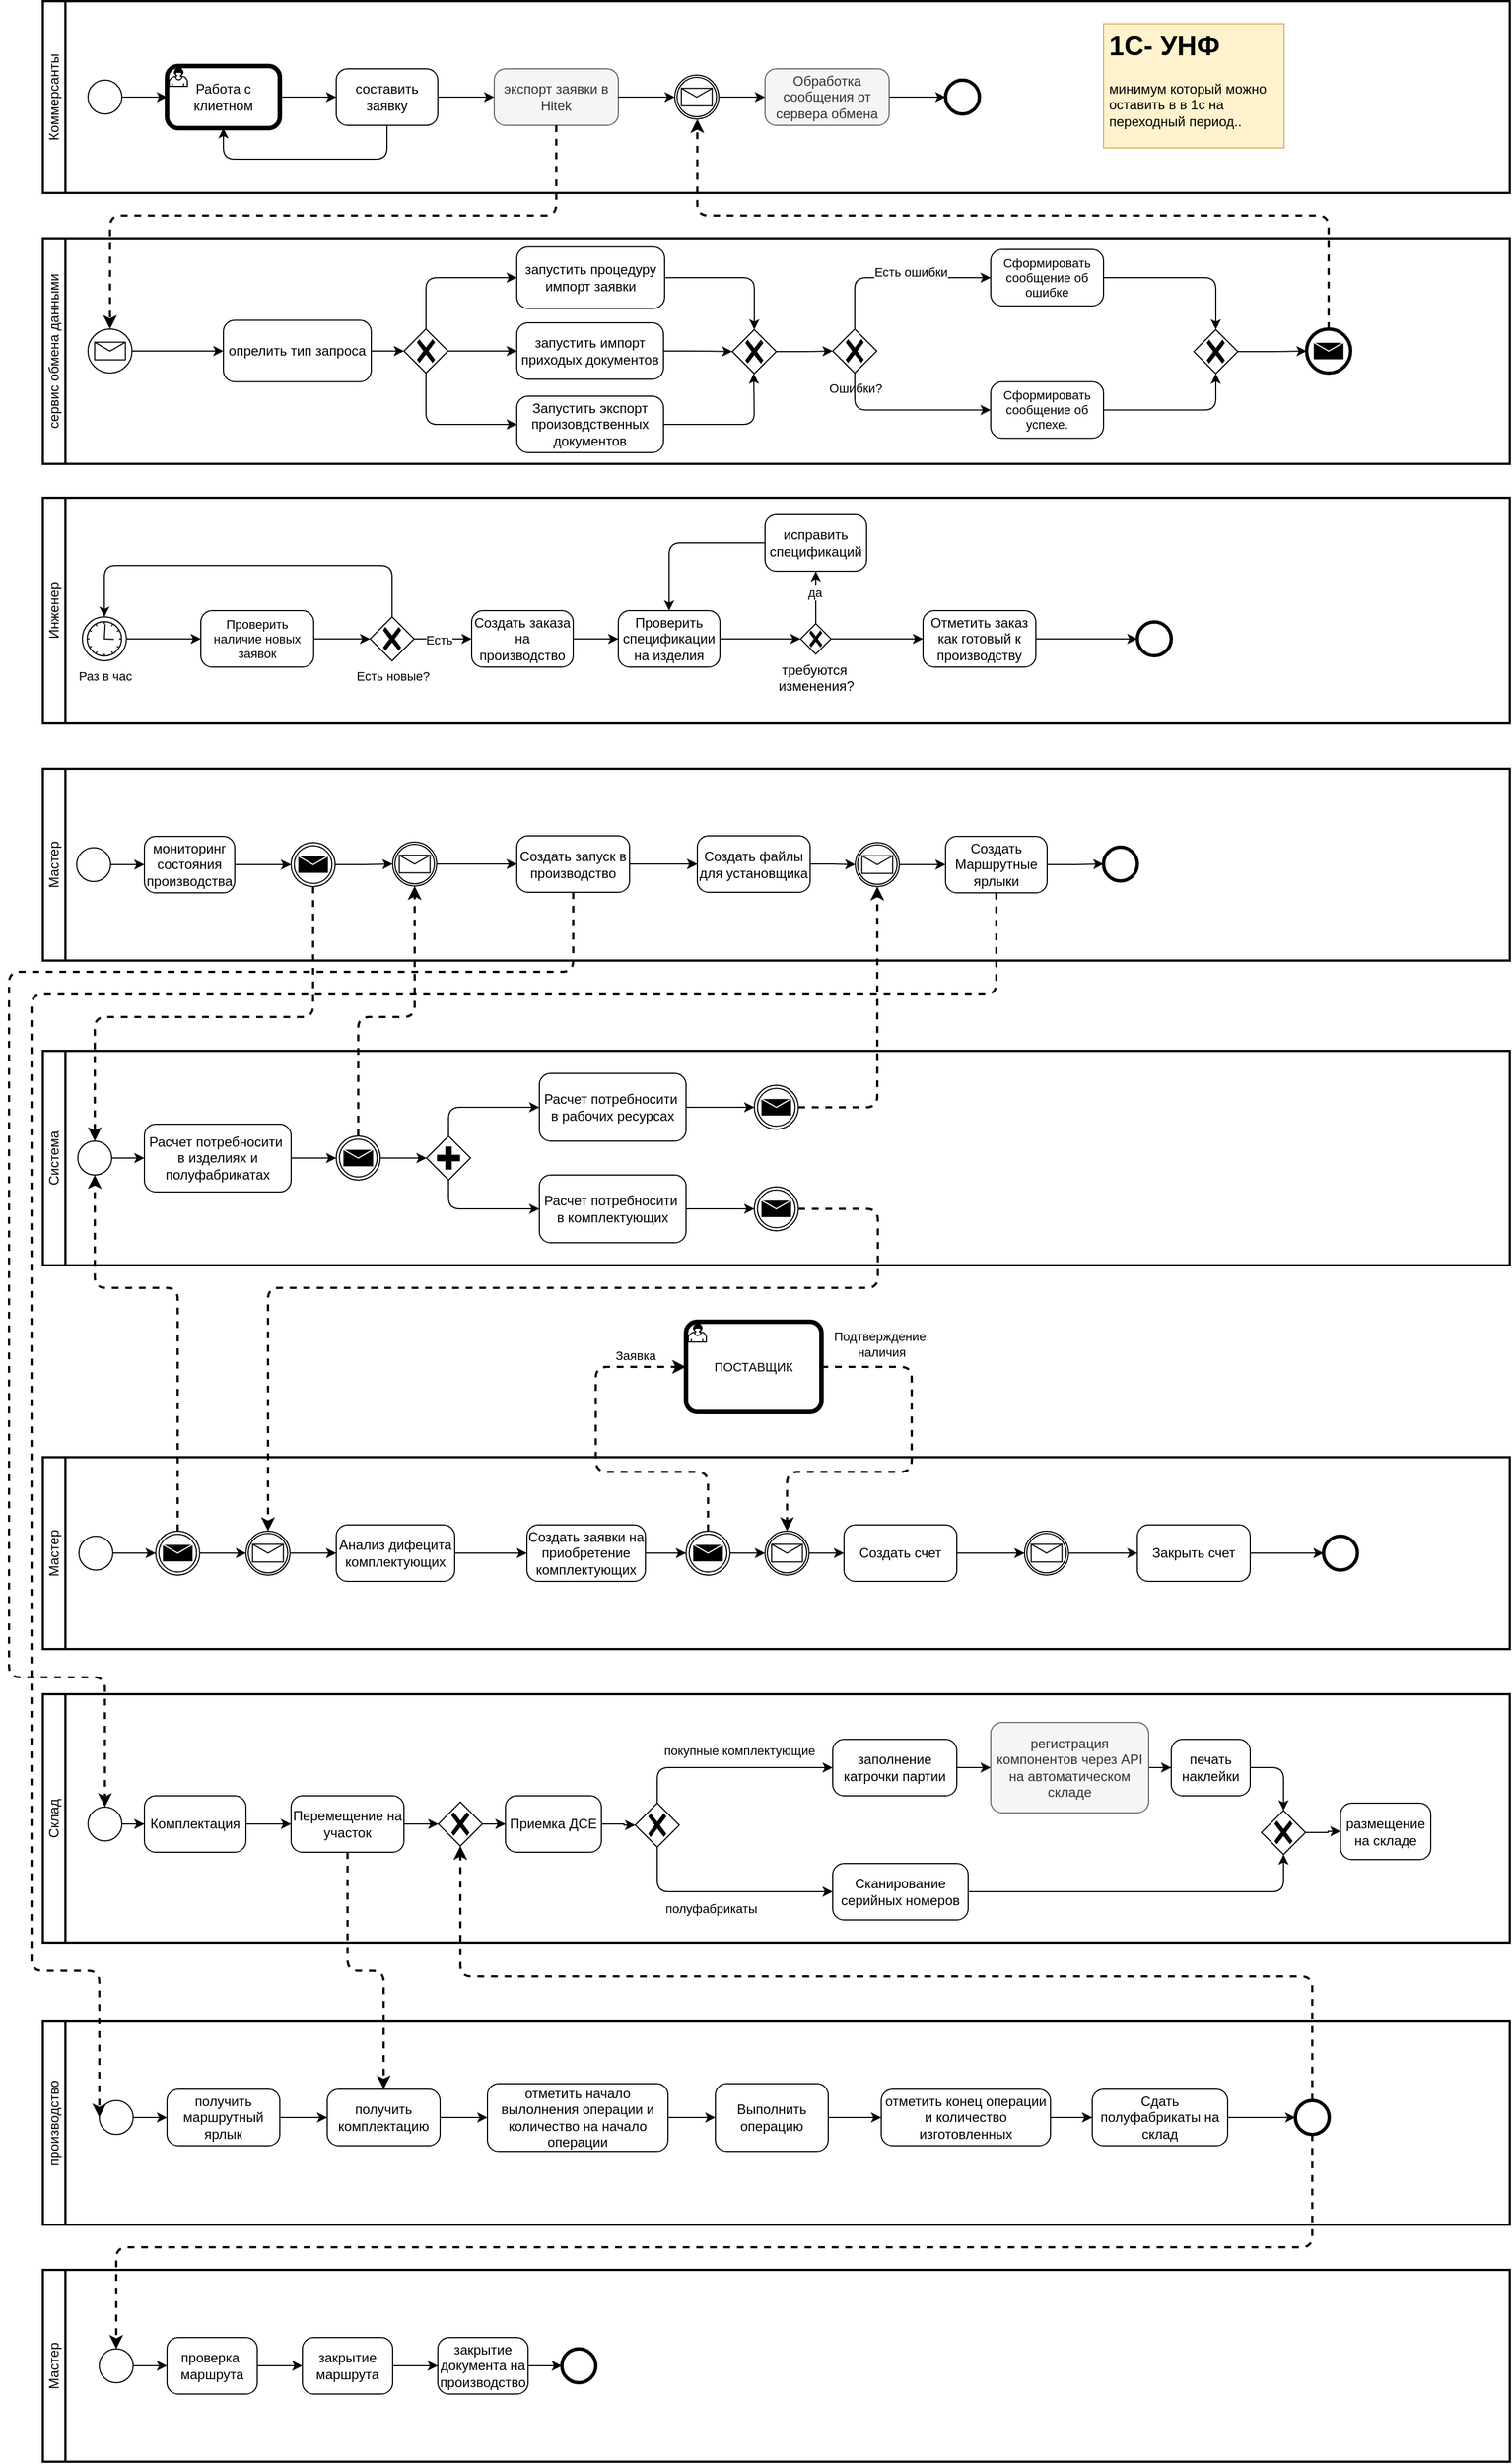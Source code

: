 <mxfile version="21.7.4" type="github">
  <diagram name="Страница 1" id="NuXUXsYeg29DZu1f7ixB">
    <mxGraphModel dx="875" dy="442" grid="1" gridSize="10" guides="1" tooltips="1" connect="1" arrows="1" fold="1" page="1" pageScale="1" pageWidth="827" pageHeight="1169" math="0" shadow="0">
      <root>
        <mxCell id="0" />
        <mxCell id="1" parent="0" />
        <mxCell id="aJr-1FzdbpRciGmddP03-1" value="&lt;div&gt;Коммерсанты&lt;/div&gt;" style="swimlane;html=1;startSize=20;fontStyle=0;collapsible=0;horizontal=0;swimlaneLine=1;swimlaneFillColor=#ffffff;strokeWidth=2;whiteSpace=wrap;" parent="1" vertex="1">
          <mxGeometry x="40" y="80" width="1300" height="170" as="geometry" />
        </mxCell>
        <mxCell id="aJr-1FzdbpRciGmddP03-3" value="Работа с клиетном" style="points=[[0.25,0,0],[0.5,0,0],[0.75,0,0],[1,0.25,0],[1,0.5,0],[1,0.75,0],[0.75,1,0],[0.5,1,0],[0.25,1,0],[0,0.75,0],[0,0.5,0],[0,0.25,0]];shape=mxgraph.bpmn.task;whiteSpace=wrap;rectStyle=rounded;size=10;html=1;container=1;expand=0;collapsible=0;bpmnShapeType=call;taskMarker=user;strokeWidth=1;perimeterSpacing=0;top=1;indent=2;" parent="aJr-1FzdbpRciGmddP03-1" vertex="1">
          <mxGeometry x="110" y="57.5" width="100" height="55" as="geometry" />
        </mxCell>
        <mxCell id="aJr-1FzdbpRciGmddP03-5" value="составить заявку" style="points=[[0.25,0,0],[0.5,0,0],[0.75,0,0],[1,0.25,0],[1,0.5,0],[1,0.75,0],[0.75,1,0],[0.5,1,0],[0.25,1,0],[0,0.75,0],[0,0.5,0],[0,0.25,0]];shape=mxgraph.bpmn.task;whiteSpace=wrap;rectStyle=rounded;size=10;html=1;taskMarker=abstract;" parent="aJr-1FzdbpRciGmddP03-1" vertex="1">
          <mxGeometry x="260" y="60" width="90" height="50" as="geometry" />
        </mxCell>
        <mxCell id="aJr-1FzdbpRciGmddP03-4" value="" style="edgeStyle=orthogonalEdgeStyle;rounded=1;orthogonalLoop=1;jettySize=auto;html=1;" parent="aJr-1FzdbpRciGmddP03-1" source="aJr-1FzdbpRciGmddP03-3" target="aJr-1FzdbpRciGmddP03-5" edge="1">
          <mxGeometry relative="1" as="geometry">
            <mxPoint x="300" y="80" as="sourcePoint" />
            <mxPoint x="325" y="100" as="targetPoint" />
            <Array as="points" />
          </mxGeometry>
        </mxCell>
        <mxCell id="aJr-1FzdbpRciGmddP03-7" value="" style="edgeStyle=orthogonalEdgeStyle;rounded=1;orthogonalLoop=1;jettySize=auto;html=1;entryX=0.5;entryY=1;entryDx=0;entryDy=0;entryPerimeter=0;" parent="aJr-1FzdbpRciGmddP03-1" source="aJr-1FzdbpRciGmddP03-5" target="aJr-1FzdbpRciGmddP03-3" edge="1">
          <mxGeometry relative="1" as="geometry">
            <mxPoint x="305" y="190" as="targetPoint" />
            <Array as="points">
              <mxPoint x="305" y="140" />
              <mxPoint x="160" y="140" />
            </Array>
          </mxGeometry>
        </mxCell>
        <mxCell id="wCB2a_QrU1q0BrsN2EGI-36" value="" style="edgeStyle=orthogonalEdgeStyle;rounded=0;orthogonalLoop=1;jettySize=auto;html=1;entryX=0;entryY=0.5;entryDx=0;entryDy=0;entryPerimeter=0;" parent="aJr-1FzdbpRciGmddP03-1" source="pIhjdycT31bWgft3D_fH-50" target="wCB2a_QrU1q0BrsN2EGI-35" edge="1">
          <mxGeometry relative="1" as="geometry" />
        </mxCell>
        <mxCell id="aJr-1FzdbpRciGmddP03-8" value="экспорт заявки в Hitek" style="points=[[0.25,0,0],[0.5,0,0],[0.75,0,0],[1,0.25,0],[1,0.5,0],[1,0.75,0],[0.75,1,0],[0.5,1,0],[0.25,1,0],[0,0.75,0],[0,0.5,0],[0,0.25,0]];shape=mxgraph.bpmn.task;whiteSpace=wrap;rectStyle=rounded;size=10;html=1;taskMarker=abstract;fillColor=#f5f5f5;fontColor=#333333;strokeColor=#666666;" parent="aJr-1FzdbpRciGmddP03-1" vertex="1">
          <mxGeometry x="400" y="60" width="110" height="50" as="geometry" />
        </mxCell>
        <mxCell id="aJr-1FzdbpRciGmddP03-9" value="" style="edgeStyle=orthogonalEdgeStyle;rounded=0;orthogonalLoop=1;jettySize=auto;html=1;" parent="aJr-1FzdbpRciGmddP03-1" source="aJr-1FzdbpRciGmddP03-5" target="aJr-1FzdbpRciGmddP03-8" edge="1">
          <mxGeometry relative="1" as="geometry" />
        </mxCell>
        <mxCell id="wCB2a_QrU1q0BrsN2EGI-1" value="&lt;h1&gt;1С- УНФ&lt;/h1&gt;&lt;p&gt;минимум который можно оставить в в 1с на переходный период..&lt;/p&gt;" style="text;html=1;strokeColor=#d6b656;fillColor=#fff2cc;spacing=5;spacingTop=-20;whiteSpace=wrap;overflow=hidden;rounded=0;" parent="aJr-1FzdbpRciGmddP03-1" vertex="1">
          <mxGeometry x="940" y="20" width="160" height="110" as="geometry" />
        </mxCell>
        <mxCell id="wCB2a_QrU1q0BrsN2EGI-34" value="" style="edgeStyle=orthogonalEdgeStyle;rounded=0;orthogonalLoop=1;jettySize=auto;html=1;entryX=0;entryY=0.5;entryDx=0;entryDy=0;entryPerimeter=0;" parent="aJr-1FzdbpRciGmddP03-1" source="wCB2a_QrU1q0BrsN2EGI-32" target="aJr-1FzdbpRciGmddP03-3" edge="1">
          <mxGeometry relative="1" as="geometry">
            <mxPoint x="150" y="85" as="targetPoint" />
          </mxGeometry>
        </mxCell>
        <mxCell id="wCB2a_QrU1q0BrsN2EGI-32" value="" style="points=[[0.145,0.145,0],[0.5,0,0],[0.855,0.145,0],[1,0.5,0],[0.855,0.855,0],[0.5,1,0],[0.145,0.855,0],[0,0.5,0]];shape=mxgraph.bpmn.event;html=1;verticalLabelPosition=bottom;labelBackgroundColor=#ffffff;verticalAlign=top;align=center;perimeter=ellipsePerimeter;outlineConnect=0;aspect=fixed;outline=standard;symbol=general;" parent="aJr-1FzdbpRciGmddP03-1" vertex="1">
          <mxGeometry x="40" y="70" width="30" height="30" as="geometry" />
        </mxCell>
        <mxCell id="wCB2a_QrU1q0BrsN2EGI-35" value="" style="points=[[0.145,0.145,0],[0.5,0,0],[0.855,0.145,0],[1,0.5,0],[0.855,0.855,0],[0.5,1,0],[0.145,0.855,0],[0,0.5,0]];shape=mxgraph.bpmn.event;html=1;verticalLabelPosition=bottom;labelBackgroundColor=#ffffff;verticalAlign=top;align=center;perimeter=ellipsePerimeter;outlineConnect=0;aspect=fixed;outline=end;symbol=terminate2;" parent="aJr-1FzdbpRciGmddP03-1" vertex="1">
          <mxGeometry x="800" y="70" width="30" height="30" as="geometry" />
        </mxCell>
        <mxCell id="pIhjdycT31bWgft3D_fH-50" value="Обработка сообщения от сервера обмена" style="points=[[0.25,0,0],[0.5,0,0],[0.75,0,0],[1,0.25,0],[1,0.5,0],[1,0.75,0],[0.75,1,0],[0.5,1,0],[0.25,1,0],[0,0.75,0],[0,0.5,0],[0,0.25,0]];shape=mxgraph.bpmn.task;whiteSpace=wrap;rectStyle=rounded;size=10;html=1;taskMarker=abstract;fillColor=#f5f5f5;fontColor=#333333;strokeColor=#666666;" vertex="1" parent="aJr-1FzdbpRciGmddP03-1">
          <mxGeometry x="640" y="60" width="110" height="50" as="geometry" />
        </mxCell>
        <mxCell id="pIhjdycT31bWgft3D_fH-59" value="" style="edgeStyle=orthogonalEdgeStyle;shape=connector;rounded=1;orthogonalLoop=1;jettySize=auto;html=1;labelBackgroundColor=default;strokeColor=default;fontFamily=Helvetica;fontSize=11;fontColor=default;endArrow=classic;" edge="1" parent="aJr-1FzdbpRciGmddP03-1" source="pIhjdycT31bWgft3D_fH-58" target="pIhjdycT31bWgft3D_fH-50">
          <mxGeometry relative="1" as="geometry" />
        </mxCell>
        <mxCell id="pIhjdycT31bWgft3D_fH-58" value="" style="points=[[0.145,0.145,0],[0.5,0,0],[0.855,0.145,0],[1,0.5,0],[0.855,0.855,0],[0.5,1,0],[0.145,0.855,0],[0,0.5,0]];shape=mxgraph.bpmn.event;html=1;verticalLabelPosition=bottom;labelBackgroundColor=#ffffff;verticalAlign=top;align=center;perimeter=ellipsePerimeter;outlineConnect=0;aspect=fixed;outline=catching;symbol=message;fontFamily=Helvetica;fontSize=11;fontColor=default;" vertex="1" parent="aJr-1FzdbpRciGmddP03-1">
          <mxGeometry x="560" y="65.5" width="39" height="39" as="geometry" />
        </mxCell>
        <mxCell id="pIhjdycT31bWgft3D_fH-55" value="" style="edgeStyle=orthogonalEdgeStyle;rounded=0;orthogonalLoop=1;jettySize=auto;html=1;entryX=0;entryY=0.5;entryDx=0;entryDy=0;entryPerimeter=0;" edge="1" parent="aJr-1FzdbpRciGmddP03-1" source="aJr-1FzdbpRciGmddP03-8" target="pIhjdycT31bWgft3D_fH-58">
          <mxGeometry relative="1" as="geometry">
            <mxPoint x="550" y="165" as="sourcePoint" />
            <mxPoint x="550" y="85" as="targetPoint" />
          </mxGeometry>
        </mxCell>
        <mxCell id="aJr-1FzdbpRciGmddP03-10" value="&lt;div&gt;Инженер&lt;/div&gt;" style="swimlane;html=1;startSize=20;fontStyle=0;collapsible=0;horizontal=0;swimlaneLine=1;swimlaneFillColor=#ffffff;strokeWidth=2;whiteSpace=wrap;" parent="1" vertex="1">
          <mxGeometry x="40" y="520" width="1300" height="200" as="geometry" />
        </mxCell>
        <mxCell id="aJr-1FzdbpRciGmddP03-17" value="Создать заказа на производство" style="points=[[0.25,0,0],[0.5,0,0],[0.75,0,0],[1,0.25,0],[1,0.5,0],[1,0.75,0],[0.75,1,0],[0.5,1,0],[0.25,1,0],[0,0.75,0],[0,0.5,0],[0,0.25,0]];shape=mxgraph.bpmn.task;whiteSpace=wrap;rectStyle=rounded;size=10;html=1;taskMarker=abstract;" parent="aJr-1FzdbpRciGmddP03-10" vertex="1">
          <mxGeometry x="380" y="100" width="90" height="50" as="geometry" />
        </mxCell>
        <mxCell id="aJr-1FzdbpRciGmddP03-25" value="исправить спецификаций" style="points=[[0.25,0,0],[0.5,0,0],[0.75,0,0],[1,0.25,0],[1,0.5,0],[1,0.75,0],[0.75,1,0],[0.5,1,0],[0.25,1,0],[0,0.75,0],[0,0.5,0],[0,0.25,0]];shape=mxgraph.bpmn.task;whiteSpace=wrap;rectStyle=rounded;size=10;html=1;taskMarker=abstract;" parent="aJr-1FzdbpRciGmddP03-10" vertex="1">
          <mxGeometry x="640" y="15" width="90" height="50" as="geometry" />
        </mxCell>
        <mxCell id="wCB2a_QrU1q0BrsN2EGI-27" value="" style="edgeStyle=orthogonalEdgeStyle;rounded=0;orthogonalLoop=1;jettySize=auto;html=1;entryX=0;entryY=0.5;entryDx=0;entryDy=0;entryPerimeter=0;" parent="aJr-1FzdbpRciGmddP03-10" source="aJr-1FzdbpRciGmddP03-27" target="wCB2a_QrU1q0BrsN2EGI-26" edge="1">
          <mxGeometry relative="1" as="geometry" />
        </mxCell>
        <mxCell id="aJr-1FzdbpRciGmddP03-27" value="Отметить заказ как готовый к производству " style="points=[[0.25,0,0],[0.5,0,0],[0.75,0,0],[1,0.25,0],[1,0.5,0],[1,0.75,0],[0.75,1,0],[0.5,1,0],[0.25,1,0],[0,0.75,0],[0,0.5,0],[0,0.25,0]];shape=mxgraph.bpmn.task;whiteSpace=wrap;rectStyle=rounded;size=10;html=1;taskMarker=abstract;" parent="aJr-1FzdbpRciGmddP03-10" vertex="1">
          <mxGeometry x="780" y="100" width="100" height="50" as="geometry" />
        </mxCell>
        <mxCell id="wCB2a_QrU1q0BrsN2EGI-26" value="" style="points=[[0.145,0.145,0],[0.5,0,0],[0.855,0.145,0],[1,0.5,0],[0.855,0.855,0],[0.5,1,0],[0.145,0.855,0],[0,0.5,0]];shape=mxgraph.bpmn.event;html=1;verticalLabelPosition=bottom;labelBackgroundColor=#ffffff;verticalAlign=top;align=center;perimeter=ellipsePerimeter;outlineConnect=0;aspect=fixed;outline=end;symbol=terminate2;" parent="aJr-1FzdbpRciGmddP03-10" vertex="1">
          <mxGeometry x="970" y="110" width="30" height="30" as="geometry" />
        </mxCell>
        <mxCell id="aJr-1FzdbpRciGmddP03-20" value="Проверить спецификации на изделия" style="points=[[0.25,0,0],[0.5,0,0],[0.75,0,0],[1,0.25,0],[1,0.5,0],[1,0.75,0],[0.75,1,0],[0.5,1,0],[0.25,1,0],[0,0.75,0],[0,0.5,0],[0,0.25,0]];shape=mxgraph.bpmn.task;whiteSpace=wrap;rectStyle=rounded;size=10;html=1;taskMarker=abstract;" parent="aJr-1FzdbpRciGmddP03-10" vertex="1">
          <mxGeometry x="510" y="100" width="90" height="50" as="geometry" />
        </mxCell>
        <mxCell id="aJr-1FzdbpRciGmddP03-21" value="" style="edgeStyle=orthogonalEdgeStyle;rounded=0;orthogonalLoop=1;jettySize=auto;html=1;" parent="aJr-1FzdbpRciGmddP03-10" source="aJr-1FzdbpRciGmddP03-17" target="aJr-1FzdbpRciGmddP03-20" edge="1">
          <mxGeometry relative="1" as="geometry" />
        </mxCell>
        <mxCell id="aJr-1FzdbpRciGmddP03-28" value="" style="edgeStyle=orthogonalEdgeStyle;rounded=1;orthogonalLoop=1;jettySize=auto;html=1;entryX=0.5;entryY=0;entryDx=0;entryDy=0;entryPerimeter=0;exitX=0;exitY=0.5;exitDx=0;exitDy=0;exitPerimeter=0;" parent="aJr-1FzdbpRciGmddP03-10" source="aJr-1FzdbpRciGmddP03-25" target="aJr-1FzdbpRciGmddP03-20" edge="1">
          <mxGeometry relative="1" as="geometry">
            <Array as="points">
              <mxPoint x="555" y="40" />
            </Array>
          </mxGeometry>
        </mxCell>
        <mxCell id="aJr-1FzdbpRciGmddP03-23" value="&lt;div&gt;требуются&amp;nbsp;&lt;/div&gt;&lt;div&gt;изменения?&lt;/div&gt;" style="points=[[0.25,0.25,0],[0.5,0,0],[0.75,0.25,0],[1,0.5,0],[0.75,0.75,0],[0.5,1,0],[0.25,0.75,0],[0,0.5,0]];shape=mxgraph.bpmn.gateway2;html=1;verticalLabelPosition=bottom;labelBackgroundColor=#ffffff;verticalAlign=top;align=center;perimeter=rhombusPerimeter;outlineConnect=0;outline=none;symbol=none;gwType=exclusive;aspect=fixed;" parent="aJr-1FzdbpRciGmddP03-10" vertex="1">
          <mxGeometry x="671.5" y="111.5" width="27" height="27" as="geometry" />
        </mxCell>
        <mxCell id="aJr-1FzdbpRciGmddP03-22" value="" style="edgeStyle=orthogonalEdgeStyle;rounded=0;orthogonalLoop=1;jettySize=auto;html=1;" parent="aJr-1FzdbpRciGmddP03-10" source="aJr-1FzdbpRciGmddP03-20" target="aJr-1FzdbpRciGmddP03-23" edge="1">
          <mxGeometry relative="1" as="geometry">
            <mxPoint x="680" y="155" as="targetPoint" />
          </mxGeometry>
        </mxCell>
        <mxCell id="aJr-1FzdbpRciGmddP03-24" value="" style="edgeStyle=orthogonalEdgeStyle;rounded=0;orthogonalLoop=1;jettySize=auto;html=1;exitX=0.5;exitY=0;exitDx=0;exitDy=0;exitPerimeter=0;" parent="aJr-1FzdbpRciGmddP03-10" source="aJr-1FzdbpRciGmddP03-23" target="aJr-1FzdbpRciGmddP03-25" edge="1">
          <mxGeometry relative="1" as="geometry">
            <mxPoint x="740" y="110" as="targetPoint" />
            <Array as="points">
              <mxPoint x="685" y="110" />
              <mxPoint x="685" y="110" />
            </Array>
          </mxGeometry>
        </mxCell>
        <mxCell id="pIhjdycT31bWgft3D_fH-70" value="да" style="edgeLabel;html=1;align=center;verticalAlign=middle;resizable=0;points=[];fontSize=11;fontFamily=Helvetica;fontColor=default;" vertex="1" connectable="0" parent="aJr-1FzdbpRciGmddP03-24">
          <mxGeometry x="0.215" y="1" relative="1" as="geometry">
            <mxPoint as="offset" />
          </mxGeometry>
        </mxCell>
        <mxCell id="aJr-1FzdbpRciGmddP03-26" value="" style="edgeStyle=orthogonalEdgeStyle;rounded=0;orthogonalLoop=1;jettySize=auto;html=1;" parent="aJr-1FzdbpRciGmddP03-10" source="aJr-1FzdbpRciGmddP03-23" target="aJr-1FzdbpRciGmddP03-27" edge="1">
          <mxGeometry relative="1" as="geometry">
            <mxPoint x="870" y="155" as="targetPoint" />
          </mxGeometry>
        </mxCell>
        <mxCell id="pIhjdycT31bWgft3D_fH-75" value="" style="edgeStyle=orthogonalEdgeStyle;shape=connector;rounded=1;orthogonalLoop=1;jettySize=auto;html=1;labelBackgroundColor=default;strokeColor=default;fontFamily=Helvetica;fontSize=11;fontColor=default;endArrow=classic;" edge="1" parent="aJr-1FzdbpRciGmddP03-10" source="pIhjdycT31bWgft3D_fH-76" target="aJr-1FzdbpRciGmddP03-17">
          <mxGeometry relative="1" as="geometry" />
        </mxCell>
        <mxCell id="pIhjdycT31bWgft3D_fH-80" value="Есть" style="edgeLabel;html=1;align=center;verticalAlign=middle;resizable=0;points=[];fontSize=11;fontFamily=Helvetica;fontColor=default;" vertex="1" connectable="0" parent="pIhjdycT31bWgft3D_fH-75">
          <mxGeometry x="-0.137" y="-1" relative="1" as="geometry">
            <mxPoint as="offset" />
          </mxGeometry>
        </mxCell>
        <mxCell id="pIhjdycT31bWgft3D_fH-74" value="Проверить наличие новых заявок" style="points=[[0.25,0,0],[0.5,0,0],[0.75,0,0],[1,0.25,0],[1,0.5,0],[1,0.75,0],[0.75,1,0],[0.5,1,0],[0.25,1,0],[0,0.75,0],[0,0.5,0],[0,0.25,0]];shape=mxgraph.bpmn.task;whiteSpace=wrap;rectStyle=rounded;size=10;html=1;taskMarker=abstract;fontFamily=Helvetica;fontSize=11;fontColor=default;" vertex="1" parent="aJr-1FzdbpRciGmddP03-10">
          <mxGeometry x="140" y="100" width="100" height="50" as="geometry" />
        </mxCell>
        <mxCell id="wCB2a_QrU1q0BrsN2EGI-31" value="" style="edgeStyle=orthogonalEdgeStyle;rounded=0;orthogonalLoop=1;jettySize=auto;html=1;exitX=1;exitY=0.5;exitDx=0;exitDy=0;exitPerimeter=0;" parent="aJr-1FzdbpRciGmddP03-10" source="pIhjdycT31bWgft3D_fH-79" edge="1" target="pIhjdycT31bWgft3D_fH-74">
          <mxGeometry relative="1" as="geometry">
            <mxPoint x="120" y="125" as="targetPoint" />
            <mxPoint x="60" y="125.0" as="sourcePoint" />
          </mxGeometry>
        </mxCell>
        <mxCell id="pIhjdycT31bWgft3D_fH-81" value="" style="edgeStyle=orthogonalEdgeStyle;shape=connector;rounded=1;orthogonalLoop=1;jettySize=auto;html=1;labelBackgroundColor=default;strokeColor=default;fontFamily=Helvetica;fontSize=11;fontColor=default;endArrow=classic;entryX=0.5;entryY=0;entryDx=0;entryDy=0;entryPerimeter=0;" edge="1" parent="aJr-1FzdbpRciGmddP03-10" source="pIhjdycT31bWgft3D_fH-76" target="pIhjdycT31bWgft3D_fH-79">
          <mxGeometry relative="1" as="geometry">
            <mxPoint x="309.5" y="25.5" as="targetPoint" />
            <Array as="points">
              <mxPoint x="309" y="60" />
              <mxPoint x="55" y="60" />
            </Array>
          </mxGeometry>
        </mxCell>
        <mxCell id="pIhjdycT31bWgft3D_fH-76" value="Есть новые?" style="points=[[0.25,0.25,0],[0.5,0,0],[0.75,0.25,0],[1,0.5,0],[0.75,0.75,0],[0.5,1,0],[0.25,0.75,0],[0,0.5,0]];shape=mxgraph.bpmn.gateway2;html=1;verticalLabelPosition=bottom;labelBackgroundColor=#ffffff;verticalAlign=top;align=center;perimeter=rhombusPerimeter;outlineConnect=0;outline=none;symbol=none;gwType=exclusive;fontFamily=Helvetica;fontSize=11;fontColor=default;" vertex="1" parent="aJr-1FzdbpRciGmddP03-10">
          <mxGeometry x="290" y="105.5" width="39" height="39" as="geometry" />
        </mxCell>
        <mxCell id="pIhjdycT31bWgft3D_fH-78" value="" style="edgeStyle=orthogonalEdgeStyle;shape=connector;rounded=1;orthogonalLoop=1;jettySize=auto;html=1;labelBackgroundColor=default;strokeColor=default;fontFamily=Helvetica;fontSize=11;fontColor=default;endArrow=classic;" edge="1" parent="aJr-1FzdbpRciGmddP03-10" source="pIhjdycT31bWgft3D_fH-74" target="pIhjdycT31bWgft3D_fH-76">
          <mxGeometry relative="1" as="geometry">
            <mxPoint x="280" y="645" as="sourcePoint" />
            <mxPoint x="370" y="645" as="targetPoint" />
          </mxGeometry>
        </mxCell>
        <mxCell id="pIhjdycT31bWgft3D_fH-79" value="Раз в час" style="points=[[0.145,0.145,0],[0.5,0,0],[0.855,0.145,0],[1,0.5,0],[0.855,0.855,0],[0.5,1,0],[0.145,0.855,0],[0,0.5,0]];shape=mxgraph.bpmn.event;html=1;verticalLabelPosition=bottom;labelBackgroundColor=#ffffff;verticalAlign=top;align=center;perimeter=ellipsePerimeter;outlineConnect=0;outline=standard;symbol=timer;fontFamily=Helvetica;fontSize=11;fontColor=default;" vertex="1" parent="aJr-1FzdbpRciGmddP03-10">
          <mxGeometry x="35" y="105.5" width="39" height="39" as="geometry" />
        </mxCell>
        <mxCell id="aJr-1FzdbpRciGmddP03-29" value="Мастер" style="swimlane;html=1;startSize=20;fontStyle=0;collapsible=0;horizontal=0;swimlaneLine=1;swimlaneFillColor=#ffffff;strokeWidth=2;whiteSpace=wrap;" parent="1" vertex="1">
          <mxGeometry x="40" y="760" width="1300" height="170" as="geometry" />
        </mxCell>
        <mxCell id="aJr-1FzdbpRciGmddP03-31" value="мониторинг состояния производства" style="points=[[0.25,0,0],[0.5,0,0],[0.75,0,0],[1,0.25,0],[1,0.5,0],[1,0.75,0],[0.75,1,0],[0.5,1,0],[0.25,1,0],[0,0.75,0],[0,0.5,0],[0,0.25,0]];shape=mxgraph.bpmn.task;whiteSpace=wrap;rectStyle=rounded;size=10;html=1;taskMarker=abstract;" parent="aJr-1FzdbpRciGmddP03-29" vertex="1">
          <mxGeometry x="90" y="60" width="80" height="50" as="geometry" />
        </mxCell>
        <mxCell id="aJr-1FzdbpRciGmddP03-32" value="Создать запуск в производство" style="points=[[0.25,0,0],[0.5,0,0],[0.75,0,0],[1,0.25,0],[1,0.5,0],[1,0.75,0],[0.75,1,0],[0.5,1,0],[0.25,1,0],[0,0.75,0],[0,0.5,0],[0,0.25,0]];shape=mxgraph.bpmn.task;whiteSpace=wrap;rectStyle=rounded;size=10;html=1;taskMarker=abstract;" parent="aJr-1FzdbpRciGmddP03-29" vertex="1">
          <mxGeometry x="420" y="59.5" width="100" height="50" as="geometry" />
        </mxCell>
        <mxCell id="aJr-1FzdbpRciGmddP03-33" value="" style="edgeStyle=orthogonalEdgeStyle;rounded=0;orthogonalLoop=1;jettySize=auto;html=1;" parent="aJr-1FzdbpRciGmddP03-29" source="pIhjdycT31bWgft3D_fH-6" target="aJr-1FzdbpRciGmddP03-32" edge="1">
          <mxGeometry relative="1" as="geometry" />
        </mxCell>
        <mxCell id="wCB2a_QrU1q0BrsN2EGI-25" value="" style="edgeStyle=orthogonalEdgeStyle;rounded=0;orthogonalLoop=1;jettySize=auto;html=1;" parent="aJr-1FzdbpRciGmddP03-29" source="wCB2a_QrU1q0BrsN2EGI-24" target="aJr-1FzdbpRciGmddP03-31" edge="1">
          <mxGeometry relative="1" as="geometry" />
        </mxCell>
        <mxCell id="wCB2a_QrU1q0BrsN2EGI-24" value="" style="points=[[0.145,0.145,0],[0.5,0,0],[0.855,0.145,0],[1,0.5,0],[0.855,0.855,0],[0.5,1,0],[0.145,0.855,0],[0,0.5,0]];shape=mxgraph.bpmn.event;html=1;verticalLabelPosition=bottom;labelBackgroundColor=#ffffff;verticalAlign=top;align=center;perimeter=ellipsePerimeter;outlineConnect=0;aspect=fixed;outline=standard;symbol=general;" parent="aJr-1FzdbpRciGmddP03-29" vertex="1">
          <mxGeometry x="30" y="70" width="30" height="30" as="geometry" />
        </mxCell>
        <mxCell id="wCB2a_QrU1q0BrsN2EGI-9" value="" style="points=[[0.145,0.145,0],[0.5,0,0],[0.855,0.145,0],[1,0.5,0],[0.855,0.855,0],[0.5,1,0],[0.145,0.855,0],[0,0.5,0]];shape=mxgraph.bpmn.event;html=1;verticalLabelPosition=bottom;labelBackgroundColor=#ffffff;verticalAlign=top;align=center;perimeter=ellipsePerimeter;outlineConnect=0;aspect=fixed;outline=end;symbol=terminate2;" parent="aJr-1FzdbpRciGmddP03-29" vertex="1">
          <mxGeometry x="940" y="69.5" width="30" height="30" as="geometry" />
        </mxCell>
        <mxCell id="wCB2a_QrU1q0BrsN2EGI-10" value="" style="edgeStyle=orthogonalEdgeStyle;rounded=0;orthogonalLoop=1;jettySize=auto;html=1;entryX=0;entryY=0.5;entryDx=0;entryDy=0;entryPerimeter=0;" parent="aJr-1FzdbpRciGmddP03-29" source="aJr-1FzdbpRciGmddP03-38" target="wCB2a_QrU1q0BrsN2EGI-9" edge="1">
          <mxGeometry relative="1" as="geometry" />
        </mxCell>
        <mxCell id="aJr-1FzdbpRciGmddP03-38" value="Создать Маршрутные ярлыки" style="points=[[0.25,0,0],[0.5,0,0],[0.75,0,0],[1,0.25,0],[1,0.5,0],[1,0.75,0],[0.75,1,0],[0.5,1,0],[0.25,1,0],[0,0.75,0],[0,0.5,0],[0,0.25,0]];shape=mxgraph.bpmn.task;whiteSpace=wrap;rectStyle=rounded;size=10;html=1;taskMarker=abstract;" parent="aJr-1FzdbpRciGmddP03-29" vertex="1">
          <mxGeometry x="800" y="60" width="90" height="50" as="geometry" />
        </mxCell>
        <mxCell id="aJr-1FzdbpRciGmddP03-34" value="" style="edgeStyle=orthogonalEdgeStyle;rounded=0;orthogonalLoop=1;jettySize=auto;html=1;" parent="aJr-1FzdbpRciGmddP03-29" source="pIhjdycT31bWgft3D_fH-16" target="aJr-1FzdbpRciGmddP03-38" edge="1">
          <mxGeometry relative="1" as="geometry">
            <mxPoint x="530" y="85" as="targetPoint" />
          </mxGeometry>
        </mxCell>
        <mxCell id="pIhjdycT31bWgft3D_fH-1" value="Создать файлы для установщика" style="points=[[0.25,0,0],[0.5,0,0],[0.75,0,0],[1,0.25,0],[1,0.5,0],[1,0.75,0],[0.75,1,0],[0.5,1,0],[0.25,1,0],[0,0.75,0],[0,0.5,0],[0,0.25,0]];shape=mxgraph.bpmn.task;whiteSpace=wrap;rectStyle=rounded;size=10;html=1;taskMarker=abstract;" vertex="1" parent="aJr-1FzdbpRciGmddP03-29">
          <mxGeometry x="580" y="59.5" width="100" height="50" as="geometry" />
        </mxCell>
        <mxCell id="pIhjdycT31bWgft3D_fH-2" value="" style="edgeStyle=orthogonalEdgeStyle;rounded=0;orthogonalLoop=1;jettySize=auto;html=1;" edge="1" parent="aJr-1FzdbpRciGmddP03-29" source="aJr-1FzdbpRciGmddP03-32" target="pIhjdycT31bWgft3D_fH-1">
          <mxGeometry relative="1" as="geometry" />
        </mxCell>
        <mxCell id="pIhjdycT31bWgft3D_fH-3" value="" style="edgeStyle=orthogonalEdgeStyle;rounded=0;orthogonalLoop=1;jettySize=auto;html=1;" edge="1" parent="aJr-1FzdbpRciGmddP03-29" source="aJr-1FzdbpRciGmddP03-32" target="pIhjdycT31bWgft3D_fH-1">
          <mxGeometry relative="1" as="geometry">
            <mxPoint x="720" y="605" as="targetPoint" />
            <mxPoint x="490" y="605" as="sourcePoint" />
          </mxGeometry>
        </mxCell>
        <mxCell id="pIhjdycT31bWgft3D_fH-5" value="" style="edgeStyle=orthogonalEdgeStyle;rounded=0;orthogonalLoop=1;jettySize=auto;html=1;" edge="1" parent="aJr-1FzdbpRciGmddP03-29" source="aJr-1FzdbpRciGmddP03-31" target="pIhjdycT31bWgft3D_fH-4">
          <mxGeometry relative="1" as="geometry">
            <mxPoint x="210" y="605" as="sourcePoint" />
            <mxPoint x="390" y="605" as="targetPoint" />
          </mxGeometry>
        </mxCell>
        <mxCell id="pIhjdycT31bWgft3D_fH-4" value="" style="points=[[0.145,0.145,0],[0.5,0,0],[0.855,0.145,0],[1,0.5,0],[0.855,0.855,0],[0.5,1,0],[0.145,0.855,0],[0,0.5,0]];shape=mxgraph.bpmn.event;html=1;verticalLabelPosition=bottom;labelBackgroundColor=#ffffff;verticalAlign=top;align=center;perimeter=ellipsePerimeter;outlineConnect=0;aspect=fixed;outline=throwing;symbol=message;" vertex="1" parent="aJr-1FzdbpRciGmddP03-29">
          <mxGeometry x="220" y="65.5" width="39" height="39" as="geometry" />
        </mxCell>
        <mxCell id="pIhjdycT31bWgft3D_fH-7" value="" style="edgeStyle=orthogonalEdgeStyle;rounded=0;orthogonalLoop=1;jettySize=auto;html=1;" edge="1" parent="aJr-1FzdbpRciGmddP03-29" source="pIhjdycT31bWgft3D_fH-4" target="pIhjdycT31bWgft3D_fH-6">
          <mxGeometry relative="1" as="geometry">
            <mxPoint x="289" y="605" as="sourcePoint" />
            <mxPoint x="460" y="605" as="targetPoint" />
          </mxGeometry>
        </mxCell>
        <mxCell id="pIhjdycT31bWgft3D_fH-6" value="" style="points=[[0.145,0.145,0],[0.5,0,0],[0.855,0.145,0],[1,0.5,0],[0.855,0.855,0],[0.5,1,0],[0.145,0.855,0],[0,0.5,0]];shape=mxgraph.bpmn.event;html=1;verticalLabelPosition=bottom;labelBackgroundColor=#ffffff;verticalAlign=top;align=center;perimeter=ellipsePerimeter;outlineConnect=0;aspect=fixed;outline=catching;symbol=message;" vertex="1" parent="aJr-1FzdbpRciGmddP03-29">
          <mxGeometry x="310" y="65" width="39" height="39" as="geometry" />
        </mxCell>
        <mxCell id="pIhjdycT31bWgft3D_fH-16" value="" style="points=[[0.145,0.145,0],[0.5,0,0],[0.855,0.145,0],[1,0.5,0],[0.855,0.855,0],[0.5,1,0],[0.145,0.855,0],[0,0.5,0]];shape=mxgraph.bpmn.event;html=1;verticalLabelPosition=bottom;labelBackgroundColor=#ffffff;verticalAlign=top;align=center;perimeter=ellipsePerimeter;outlineConnect=0;aspect=fixed;outline=catching;symbol=message;" vertex="1" parent="aJr-1FzdbpRciGmddP03-29">
          <mxGeometry x="720" y="65.5" width="39" height="39" as="geometry" />
        </mxCell>
        <mxCell id="pIhjdycT31bWgft3D_fH-17" value="" style="edgeStyle=orthogonalEdgeStyle;rounded=0;orthogonalLoop=1;jettySize=auto;html=1;" edge="1" parent="aJr-1FzdbpRciGmddP03-29" source="pIhjdycT31bWgft3D_fH-1" target="pIhjdycT31bWgft3D_fH-16">
          <mxGeometry relative="1" as="geometry">
            <mxPoint x="840" y="605" as="targetPoint" />
            <mxPoint x="720" y="605" as="sourcePoint" />
          </mxGeometry>
        </mxCell>
        <mxCell id="aJr-1FzdbpRciGmddP03-35" value="Склад" style="swimlane;html=1;startSize=20;fontStyle=0;collapsible=0;horizontal=0;swimlaneLine=1;swimlaneFillColor=#ffffff;strokeWidth=2;whiteSpace=wrap;" parent="1" vertex="1">
          <mxGeometry x="40" y="1580" width="1300" height="220" as="geometry" />
        </mxCell>
        <mxCell id="aJr-1FzdbpRciGmddP03-36" value="Комплектация" style="points=[[0.25,0,0],[0.5,0,0],[0.75,0,0],[1,0.25,0],[1,0.5,0],[1,0.75,0],[0.75,1,0],[0.5,1,0],[0.25,1,0],[0,0.75,0],[0,0.5,0],[0,0.25,0]];shape=mxgraph.bpmn.task;whiteSpace=wrap;rectStyle=rounded;size=10;html=1;taskMarker=abstract;" parent="aJr-1FzdbpRciGmddP03-35" vertex="1">
          <mxGeometry x="90" y="90" width="90" height="50" as="geometry" />
        </mxCell>
        <mxCell id="YRQKgnnDAMhVn-jb8gYC-25" value="" style="points=[[0.25,0.25,0],[0.5,0,0],[0.75,0.25,0],[1,0.5,0],[0.75,0.75,0],[0.5,1,0],[0.25,0.75,0],[0,0.5,0]];shape=mxgraph.bpmn.gateway2;html=1;verticalLabelPosition=bottom;labelBackgroundColor=#ffffff;verticalAlign=top;align=center;perimeter=rhombusPerimeter;outlineConnect=0;outline=none;symbol=none;gwType=exclusive;" parent="aJr-1FzdbpRciGmddP03-35" vertex="1">
          <mxGeometry x="525" y="96.5" width="39" height="39" as="geometry" />
        </mxCell>
        <mxCell id="wCB2a_QrU1q0BrsN2EGI-15" value="" style="points=[[0.145,0.145,0],[0.5,0,0],[0.855,0.145,0],[1,0.5,0],[0.855,0.855,0],[0.5,1,0],[0.145,0.855,0],[0,0.5,0]];shape=mxgraph.bpmn.event;html=1;verticalLabelPosition=bottom;labelBackgroundColor=#ffffff;verticalAlign=top;align=center;perimeter=ellipsePerimeter;outlineConnect=0;aspect=fixed;outline=standard;symbol=general;" parent="aJr-1FzdbpRciGmddP03-35" vertex="1">
          <mxGeometry x="40" y="100" width="30" height="30" as="geometry" />
        </mxCell>
        <mxCell id="wCB2a_QrU1q0BrsN2EGI-20" value="" style="edgeStyle=orthogonalEdgeStyle;rounded=0;orthogonalLoop=1;jettySize=auto;html=1;entryX=0;entryY=0.5;entryDx=0;entryDy=0;entryPerimeter=0;" parent="aJr-1FzdbpRciGmddP03-35" source="wCB2a_QrU1q0BrsN2EGI-15" target="aJr-1FzdbpRciGmddP03-36" edge="1">
          <mxGeometry relative="1" as="geometry">
            <mxPoint x="150" y="115" as="targetPoint" />
          </mxGeometry>
        </mxCell>
        <mxCell id="wCB2a_QrU1q0BrsN2EGI-42" value="" style="edgeStyle=orthogonalEdgeStyle;rounded=0;orthogonalLoop=1;jettySize=auto;html=1;entryX=0;entryY=0.5;entryDx=0;entryDy=0;entryPerimeter=0;" parent="aJr-1FzdbpRciGmddP03-35" source="wCB2a_QrU1q0BrsN2EGI-37" target="wCB2a_QrU1q0BrsN2EGI-41" edge="1">
          <mxGeometry relative="1" as="geometry">
            <mxPoint x="1201" y="121.5" as="targetPoint" />
          </mxGeometry>
        </mxCell>
        <mxCell id="wCB2a_QrU1q0BrsN2EGI-37" value="" style="points=[[0.25,0.25,0],[0.5,0,0],[0.75,0.25,0],[1,0.5,0],[0.75,0.75,0],[0.5,1,0],[0.25,0.75,0],[0,0.5,0]];shape=mxgraph.bpmn.gateway2;html=1;verticalLabelPosition=bottom;labelBackgroundColor=#ffffff;verticalAlign=top;align=center;perimeter=rhombusPerimeter;outlineConnect=0;outline=none;symbol=none;gwType=exclusive;" parent="aJr-1FzdbpRciGmddP03-35" vertex="1">
          <mxGeometry x="1080" y="103" width="39" height="39" as="geometry" />
        </mxCell>
        <mxCell id="wCB2a_QrU1q0BrsN2EGI-40" value="" style="edgeStyle=orthogonalEdgeStyle;rounded=1;orthogonalLoop=1;jettySize=auto;html=1;exitX=1;exitY=0.5;exitDx=0;exitDy=0;exitPerimeter=0;entryX=0.5;entryY=0;entryDx=0;entryDy=0;entryPerimeter=0;" parent="aJr-1FzdbpRciGmddP03-35" source="YRQKgnnDAMhVn-jb8gYC-35" target="wCB2a_QrU1q0BrsN2EGI-37" edge="1">
          <mxGeometry relative="1" as="geometry">
            <Array as="points">
              <mxPoint x="1099" y="65" />
            </Array>
          </mxGeometry>
        </mxCell>
        <mxCell id="YRQKgnnDAMhVn-jb8gYC-35" value="печать наклейки " style="points=[[0.25,0,0],[0.5,0,0],[0.75,0,0],[1,0.25,0],[1,0.5,0],[1,0.75,0],[0.75,1,0],[0.5,1,0],[0.25,1,0],[0,0.75,0],[0,0.5,0],[0,0.25,0]];shape=mxgraph.bpmn.task;whiteSpace=wrap;rectStyle=rounded;size=10;html=1;container=1;expand=0;collapsible=0;taskMarker=abstract;" parent="aJr-1FzdbpRciGmddP03-35" vertex="1">
          <mxGeometry x="1000" y="40" width="70" height="50" as="geometry" />
        </mxCell>
        <mxCell id="wCB2a_QrU1q0BrsN2EGI-41" value="размещение на складе" style="points=[[0.25,0,0],[0.5,0,0],[0.75,0,0],[1,0.25,0],[1,0.5,0],[1,0.75,0],[0.75,1,0],[0.5,1,0],[0.25,1,0],[0,0.75,0],[0,0.5,0],[0,0.25,0]];shape=mxgraph.bpmn.task;whiteSpace=wrap;rectStyle=rounded;size=10;html=1;container=1;expand=0;collapsible=0;taskMarker=abstract;" parent="aJr-1FzdbpRciGmddP03-35" vertex="1">
          <mxGeometry x="1150" y="96.5" width="80" height="50" as="geometry" />
        </mxCell>
        <mxCell id="aJr-1FzdbpRciGmddP03-41" value="" style="edgeStyle=orthogonalEdgeStyle;rounded=0;orthogonalLoop=1;jettySize=auto;html=1;" parent="1" source="aJr-1FzdbpRciGmddP03-40" target="eYoYjEOiHoex1a0locrb-3" edge="1">
          <mxGeometry relative="1" as="geometry">
            <mxPoint x="390" y="1695" as="targetPoint" />
          </mxGeometry>
        </mxCell>
        <mxCell id="aJr-1FzdbpRciGmddP03-40" value="Перемещение на участок" style="points=[[0.25,0,0],[0.5,0,0],[0.75,0,0],[1,0.25,0],[1,0.5,0],[1,0.75,0],[0.75,1,0],[0.5,1,0],[0.25,1,0],[0,0.75,0],[0,0.5,0],[0,0.25,0]];shape=mxgraph.bpmn.task;whiteSpace=wrap;rectStyle=rounded;size=10;html=1;taskMarker=abstract;" parent="1" vertex="1">
          <mxGeometry x="260" y="1670" width="100" height="50" as="geometry" />
        </mxCell>
        <mxCell id="aJr-1FzdbpRciGmddP03-39" value="" style="edgeStyle=orthogonalEdgeStyle;rounded=0;orthogonalLoop=1;jettySize=auto;html=1;" parent="1" source="aJr-1FzdbpRciGmddP03-36" target="aJr-1FzdbpRciGmddP03-40" edge="1">
          <mxGeometry relative="1" as="geometry">
            <mxPoint x="300" y="1705" as="targetPoint" />
          </mxGeometry>
        </mxCell>
        <mxCell id="YRQKgnnDAMhVn-jb8gYC-24" value="" style="edgeStyle=orthogonalEdgeStyle;rounded=0;orthogonalLoop=1;jettySize=auto;html=1;" parent="1" source="aJr-1FzdbpRciGmddP03-42" target="YRQKgnnDAMhVn-jb8gYC-25" edge="1">
          <mxGeometry relative="1" as="geometry">
            <mxPoint x="620" y="1705" as="targetPoint" />
          </mxGeometry>
        </mxCell>
        <mxCell id="aJr-1FzdbpRciGmddP03-42" value="Приемка ДСЕ" style="points=[[0.25,0,0],[0.5,0,0],[0.75,0,0],[1,0.25,0],[1,0.5,0],[1,0.75,0],[0.75,1,0],[0.5,1,0],[0.25,1,0],[0,0.75,0],[0,0.5,0],[0,0.25,0]];shape=mxgraph.bpmn.task;whiteSpace=wrap;rectStyle=rounded;size=10;html=1;taskMarker=abstract;" parent="1" vertex="1">
          <mxGeometry x="450" y="1670" width="85" height="50" as="geometry" />
        </mxCell>
        <mxCell id="aJr-1FzdbpRciGmddP03-43" value="" style="edgeStyle=orthogonalEdgeStyle;rounded=1;orthogonalLoop=1;jettySize=auto;html=1;dashed=1;strokeWidth=2;exitX=0.5;exitY=1;exitDx=0;exitDy=0;exitPerimeter=0;" parent="1" source="aJr-1FzdbpRciGmddP03-32" target="wCB2a_QrU1q0BrsN2EGI-15" edge="1">
          <mxGeometry relative="1" as="geometry">
            <mxPoint x="270" y="950" as="targetPoint" />
            <Array as="points">
              <mxPoint x="510" y="940" />
              <mxPoint x="10" y="940" />
              <mxPoint x="10" y="1565" />
            </Array>
          </mxGeometry>
        </mxCell>
        <mxCell id="aJr-1FzdbpRciGmddP03-44" value="&lt;div&gt;производство&lt;/div&gt;" style="swimlane;html=1;startSize=20;fontStyle=0;collapsible=0;horizontal=0;swimlaneLine=1;swimlaneFillColor=#ffffff;strokeWidth=2;whiteSpace=wrap;" parent="1" vertex="1">
          <mxGeometry x="40" y="1870" width="1300" height="180" as="geometry" />
        </mxCell>
        <mxCell id="aJr-1FzdbpRciGmddP03-45" value="получить маршрутный ярлык" style="points=[[0.25,0,0],[0.5,0,0],[0.75,0,0],[1,0.25,0],[1,0.5,0],[1,0.75,0],[0.75,1,0],[0.5,1,0],[0.25,1,0],[0,0.75,0],[0,0.5,0],[0,0.25,0]];shape=mxgraph.bpmn.task;whiteSpace=wrap;rectStyle=rounded;size=10;html=1;taskMarker=abstract;" parent="aJr-1FzdbpRciGmddP03-44" vertex="1">
          <mxGeometry x="110" y="60" width="100" height="50" as="geometry" />
        </mxCell>
        <mxCell id="YRQKgnnDAMhVn-jb8gYC-3" value="отметить начало вылолнения операции и количество на начало операции" style="points=[[0.25,0,0],[0.5,0,0],[0.75,0,0],[1,0.25,0],[1,0.5,0],[1,0.75,0],[0.75,1,0],[0.5,1,0],[0.25,1,0],[0,0.75,0],[0,0.5,0],[0,0.25,0]];shape=mxgraph.bpmn.task;whiteSpace=wrap;rectStyle=rounded;size=10;html=1;taskMarker=abstract;" parent="aJr-1FzdbpRciGmddP03-44" vertex="1">
          <mxGeometry x="394" y="55" width="160" height="60" as="geometry" />
        </mxCell>
        <mxCell id="YRQKgnnDAMhVn-jb8gYC-6" value="отметить конец операции и количество изготовленных" style="points=[[0.25,0,0],[0.5,0,0],[0.75,0,0],[1,0.25,0],[1,0.5,0],[1,0.75,0],[0.75,1,0],[0.5,1,0],[0.25,1,0],[0,0.75,0],[0,0.5,0],[0,0.25,0]];shape=mxgraph.bpmn.task;whiteSpace=wrap;rectStyle=rounded;size=10;html=1;taskMarker=abstract;" parent="aJr-1FzdbpRciGmddP03-44" vertex="1">
          <mxGeometry x="743" y="60" width="150" height="50" as="geometry" />
        </mxCell>
        <mxCell id="YRQKgnnDAMhVn-jb8gYC-1" value="получить комплектацию" style="points=[[0.25,0,0],[0.5,0,0],[0.75,0,0],[1,0.25,0],[1,0.5,0],[1,0.75,0],[0.75,1,0],[0.5,1,0],[0.25,1,0],[0,0.75,0],[0,0.5,0],[0,0.25,0]];shape=mxgraph.bpmn.task;whiteSpace=wrap;rectStyle=rounded;size=10;html=1;taskMarker=abstract;" parent="aJr-1FzdbpRciGmddP03-44" vertex="1">
          <mxGeometry x="252" y="60" width="100" height="50" as="geometry" />
        </mxCell>
        <mxCell id="YRQKgnnDAMhVn-jb8gYC-2" value="" style="edgeStyle=orthogonalEdgeStyle;rounded=0;orthogonalLoop=1;jettySize=auto;html=1;" parent="aJr-1FzdbpRciGmddP03-44" source="aJr-1FzdbpRciGmddP03-45" target="YRQKgnnDAMhVn-jb8gYC-1" edge="1">
          <mxGeometry relative="1" as="geometry" />
        </mxCell>
        <mxCell id="YRQKgnnDAMhVn-jb8gYC-4" value="" style="edgeStyle=orthogonalEdgeStyle;rounded=0;orthogonalLoop=1;jettySize=auto;html=1;" parent="aJr-1FzdbpRciGmddP03-44" source="YRQKgnnDAMhVn-jb8gYC-1" target="YRQKgnnDAMhVn-jb8gYC-3" edge="1">
          <mxGeometry relative="1" as="geometry" />
        </mxCell>
        <mxCell id="YRQKgnnDAMhVn-jb8gYC-11" value="" style="edgeStyle=orthogonalEdgeStyle;rounded=0;orthogonalLoop=1;jettySize=auto;html=1;entryX=0;entryY=0.5;entryDx=0;entryDy=0;entryPerimeter=0;" parent="aJr-1FzdbpRciGmddP03-44" source="YRQKgnnDAMhVn-jb8gYC-9" target="YRQKgnnDAMhVn-jb8gYC-6" edge="1">
          <mxGeometry relative="1" as="geometry">
            <mxPoint x="760" y="85" as="targetPoint" />
          </mxGeometry>
        </mxCell>
        <mxCell id="YRQKgnnDAMhVn-jb8gYC-9" value="Выполнить операцию" style="points=[[0.25,0,0],[0.5,0,0],[0.75,0,0],[1,0.25,0],[1,0.5,0],[1,0.75,0],[0.75,1,0],[0.5,1,0],[0.25,1,0],[0,0.75,0],[0,0.5,0],[0,0.25,0]];shape=mxgraph.bpmn.task;whiteSpace=wrap;rectStyle=rounded;size=10;html=1;taskMarker=abstract;" parent="aJr-1FzdbpRciGmddP03-44" vertex="1">
          <mxGeometry x="596" y="55" width="100" height="60" as="geometry" />
        </mxCell>
        <mxCell id="YRQKgnnDAMhVn-jb8gYC-10" value="" style="edgeStyle=orthogonalEdgeStyle;rounded=0;orthogonalLoop=1;jettySize=auto;html=1;" parent="aJr-1FzdbpRciGmddP03-44" source="YRQKgnnDAMhVn-jb8gYC-3" target="YRQKgnnDAMhVn-jb8gYC-9" edge="1">
          <mxGeometry relative="1" as="geometry" />
        </mxCell>
        <mxCell id="YRQKgnnDAMhVn-jb8gYC-12" value="Сдать полуфабрикаты на склад" style="points=[[0.25,0,0],[0.5,0,0],[0.75,0,0],[1,0.25,0],[1,0.5,0],[1,0.75,0],[0.75,1,0],[0.5,1,0],[0.25,1,0],[0,0.75,0],[0,0.5,0],[0,0.25,0]];shape=mxgraph.bpmn.task;whiteSpace=wrap;rectStyle=rounded;size=10;html=1;taskMarker=abstract;" parent="aJr-1FzdbpRciGmddP03-44" vertex="1">
          <mxGeometry x="930" y="60" width="120" height="50" as="geometry" />
        </mxCell>
        <mxCell id="YRQKgnnDAMhVn-jb8gYC-13" value="" style="edgeStyle=orthogonalEdgeStyle;rounded=0;orthogonalLoop=1;jettySize=auto;html=1;" parent="aJr-1FzdbpRciGmddP03-44" source="YRQKgnnDAMhVn-jb8gYC-6" target="YRQKgnnDAMhVn-jb8gYC-12" edge="1">
          <mxGeometry relative="1" as="geometry" />
        </mxCell>
        <mxCell id="YRQKgnnDAMhVn-jb8gYC-17" value="" style="edgeStyle=orthogonalEdgeStyle;rounded=0;orthogonalLoop=1;jettySize=auto;html=1;entryX=0;entryY=0.5;entryDx=0;entryDy=0;entryPerimeter=0;" parent="aJr-1FzdbpRciGmddP03-44" source="YRQKgnnDAMhVn-jb8gYC-12" target="wCB2a_QrU1q0BrsN2EGI-7" edge="1">
          <mxGeometry relative="1" as="geometry">
            <mxPoint x="1080" y="85" as="targetPoint" />
          </mxGeometry>
        </mxCell>
        <mxCell id="wCB2a_QrU1q0BrsN2EGI-7" value="" style="points=[[0.145,0.145,0],[0.5,0,0],[0.855,0.145,0],[1,0.5,0],[0.855,0.855,0],[0.5,1,0],[0.145,0.855,0],[0,0.5,0]];shape=mxgraph.bpmn.event;html=1;verticalLabelPosition=bottom;labelBackgroundColor=#ffffff;verticalAlign=top;align=center;perimeter=ellipsePerimeter;outlineConnect=0;aspect=fixed;outline=end;symbol=terminate2;" parent="aJr-1FzdbpRciGmddP03-44" vertex="1">
          <mxGeometry x="1110" y="70" width="30" height="30" as="geometry" />
        </mxCell>
        <mxCell id="wCB2a_QrU1q0BrsN2EGI-14" value="" style="points=[[0.145,0.145,0],[0.5,0,0],[0.855,0.145,0],[1,0.5,0],[0.855,0.855,0],[0.5,1,0],[0.145,0.855,0],[0,0.5,0]];shape=mxgraph.bpmn.event;html=1;verticalLabelPosition=bottom;labelBackgroundColor=#ffffff;verticalAlign=top;align=center;perimeter=ellipsePerimeter;outlineConnect=0;aspect=fixed;outline=standard;symbol=general;" parent="aJr-1FzdbpRciGmddP03-44" vertex="1">
          <mxGeometry x="50" y="70" width="30" height="30" as="geometry" />
        </mxCell>
        <mxCell id="wCB2a_QrU1q0BrsN2EGI-16" value="" style="edgeStyle=orthogonalEdgeStyle;rounded=0;orthogonalLoop=1;jettySize=auto;html=1;entryX=0;entryY=0.5;entryDx=0;entryDy=0;entryPerimeter=0;" parent="aJr-1FzdbpRciGmddP03-44" source="wCB2a_QrU1q0BrsN2EGI-14" target="aJr-1FzdbpRciGmddP03-45" edge="1">
          <mxGeometry relative="1" as="geometry">
            <mxPoint x="100" y="30" as="targetPoint" />
          </mxGeometry>
        </mxCell>
        <mxCell id="YRQKgnnDAMhVn-jb8gYC-18" value="" style="edgeStyle=orthogonalEdgeStyle;rounded=1;orthogonalLoop=1;jettySize=auto;html=1;dashed=1;exitX=0.5;exitY=0;exitDx=0;exitDy=0;exitPerimeter=0;entryX=0.5;entryY=1;entryDx=0;entryDy=0;entryPerimeter=0;strokeWidth=2;" parent="1" source="wCB2a_QrU1q0BrsN2EGI-7" target="eYoYjEOiHoex1a0locrb-3" edge="1">
          <mxGeometry relative="1" as="geometry">
            <mxPoint x="420" y="1720" as="targetPoint" />
            <mxPoint x="1135" y="1940" as="sourcePoint" />
            <Array as="points">
              <mxPoint x="1165" y="1830" />
              <mxPoint x="410" y="1830" />
            </Array>
          </mxGeometry>
        </mxCell>
        <mxCell id="YRQKgnnDAMhVn-jb8gYC-33" value="" style="edgeStyle=orthogonalEdgeStyle;rounded=0;orthogonalLoop=1;jettySize=auto;html=1;" parent="1" source="YRQKgnnDAMhVn-jb8gYC-30" target="YRQKgnnDAMhVn-jb8gYC-32" edge="1">
          <mxGeometry relative="1" as="geometry" />
        </mxCell>
        <mxCell id="YRQKgnnDAMhVn-jb8gYC-30" value="заполнение катрочки партии " style="points=[[0.25,0,0],[0.5,0,0],[0.75,0,0],[1,0.25,0],[1,0.5,0],[1,0.75,0],[0.75,1,0],[0.5,1,0],[0.25,1,0],[0,0.75,0],[0,0.5,0],[0,0.25,0]];shape=mxgraph.bpmn.task;whiteSpace=wrap;rectStyle=rounded;size=10;html=1;container=1;expand=0;collapsible=0;taskMarker=abstract;" parent="1" vertex="1">
          <mxGeometry x="740" y="1620" width="110" height="50" as="geometry" />
        </mxCell>
        <mxCell id="YRQKgnnDAMhVn-jb8gYC-36" value="" style="edgeStyle=orthogonalEdgeStyle;rounded=0;orthogonalLoop=1;jettySize=auto;html=1;" parent="1" source="YRQKgnnDAMhVn-jb8gYC-32" target="YRQKgnnDAMhVn-jb8gYC-35" edge="1">
          <mxGeometry relative="1" as="geometry" />
        </mxCell>
        <mxCell id="YRQKgnnDAMhVn-jb8gYC-32" value="регистрация компонентов через API на автоматическом складе" style="points=[[0.25,0,0],[0.5,0,0],[0.75,0,0],[1,0.25,0],[1,0.5,0],[1,0.75,0],[0.75,1,0],[0.5,1,0],[0.25,1,0],[0,0.75,0],[0,0.5,0],[0,0.25,0]];shape=mxgraph.bpmn.task;whiteSpace=wrap;rectStyle=rounded;size=10;html=1;container=1;expand=0;collapsible=0;taskMarker=abstract;fillColor=#f5f5f5;fontColor=#333333;strokeColor=#666666;" parent="1" vertex="1">
          <mxGeometry x="880" y="1605" width="140" height="80" as="geometry" />
        </mxCell>
        <mxCell id="wCB2a_QrU1q0BrsN2EGI-39" value="" style="edgeStyle=orthogonalEdgeStyle;rounded=1;orthogonalLoop=1;jettySize=auto;html=1;exitX=1;exitY=0.5;exitDx=0;exitDy=0;exitPerimeter=0;entryX=0.5;entryY=1;entryDx=0;entryDy=0;entryPerimeter=0;" parent="1" source="wCB2a_QrU1q0BrsN2EGI-12" target="wCB2a_QrU1q0BrsN2EGI-37" edge="1">
          <mxGeometry relative="1" as="geometry">
            <mxPoint x="1140" y="1730" as="targetPoint" />
            <Array as="points">
              <mxPoint x="1139" y="1755" />
            </Array>
          </mxGeometry>
        </mxCell>
        <mxCell id="wCB2a_QrU1q0BrsN2EGI-12" value="Сканирование серийных номеров" style="points=[[0.25,0,0],[0.5,0,0],[0.75,0,0],[1,0.25,0],[1,0.5,0],[1,0.75,0],[0.75,1,0],[0.5,1,0],[0.25,1,0],[0,0.75,0],[0,0.5,0],[0,0.25,0]];shape=mxgraph.bpmn.task;whiteSpace=wrap;rectStyle=rounded;size=10;html=1;container=1;expand=0;collapsible=0;taskMarker=abstract;" parent="1" vertex="1">
          <mxGeometry x="740" y="1730" width="120" height="50" as="geometry" />
        </mxCell>
        <mxCell id="wCB2a_QrU1q0BrsN2EGI-17" value="" style="edgeStyle=orthogonalEdgeStyle;rounded=1;orthogonalLoop=1;jettySize=auto;html=1;entryX=0;entryY=0.5;entryDx=0;entryDy=0;entryPerimeter=0;dashed=1;strokeWidth=2;exitX=0.5;exitY=1;exitDx=0;exitDy=0;exitPerimeter=0;" parent="1" source="aJr-1FzdbpRciGmddP03-38" target="wCB2a_QrU1q0BrsN2EGI-14" edge="1">
          <mxGeometry relative="1" as="geometry">
            <mxPoint x="495" y="940" as="targetPoint" />
            <Array as="points">
              <mxPoint x="885" y="960" />
              <mxPoint x="30" y="960" />
              <mxPoint x="30" y="1825" />
            </Array>
          </mxGeometry>
        </mxCell>
        <mxCell id="wCB2a_QrU1q0BrsN2EGI-43" value="" style="edgeStyle=orthogonalEdgeStyle;rounded=1;orthogonalLoop=1;jettySize=auto;html=1;entryX=0.5;entryY=0;entryDx=0;entryDy=0;entryPerimeter=0;dashed=1;strokeWidth=2;" parent="1" source="aJr-1FzdbpRciGmddP03-40" target="YRQKgnnDAMhVn-jb8gYC-1" edge="1">
          <mxGeometry relative="1" as="geometry">
            <mxPoint x="310" y="1800" as="targetPoint" />
          </mxGeometry>
        </mxCell>
        <mxCell id="YRQKgnnDAMhVn-jb8gYC-26" value="" style="edgeStyle=orthogonalEdgeStyle;rounded=1;orthogonalLoop=1;jettySize=auto;html=1;entryX=0;entryY=0.5;entryDx=0;entryDy=0;entryPerimeter=0;exitX=0.5;exitY=0;exitDx=0;exitDy=0;exitPerimeter=0;" parent="1" source="YRQKgnnDAMhVn-jb8gYC-25" target="YRQKgnnDAMhVn-jb8gYC-30" edge="1">
          <mxGeometry relative="1" as="geometry">
            <mxPoint x="620" y="1645" as="targetPoint" />
            <Array as="points">
              <mxPoint x="585" y="1645" />
            </Array>
          </mxGeometry>
        </mxCell>
        <mxCell id="eYoYjEOiHoex1a0locrb-1" value="покупные комплектующие" style="edgeLabel;html=1;align=center;verticalAlign=middle;resizable=0;points=[];" parent="YRQKgnnDAMhVn-jb8gYC-26" vertex="1" connectable="0">
          <mxGeometry x="-0.349" y="-4" relative="1" as="geometry">
            <mxPoint x="43" y="-19" as="offset" />
          </mxGeometry>
        </mxCell>
        <mxCell id="YRQKgnnDAMhVn-jb8gYC-29" value="" style="edgeStyle=orthogonalEdgeStyle;rounded=1;orthogonalLoop=1;jettySize=auto;html=1;exitX=0.5;exitY=1;exitDx=0;exitDy=0;exitPerimeter=0;entryX=0;entryY=0.5;entryDx=0;entryDy=0;entryPerimeter=0;" parent="1" source="YRQKgnnDAMhVn-jb8gYC-25" target="wCB2a_QrU1q0BrsN2EGI-12" edge="1">
          <mxGeometry relative="1" as="geometry">
            <mxPoint x="620" y="1755" as="targetPoint" />
          </mxGeometry>
        </mxCell>
        <mxCell id="eYoYjEOiHoex1a0locrb-2" value="полуфабрикаты" style="edgeLabel;html=1;align=center;verticalAlign=middle;resizable=0;points=[];" parent="YRQKgnnDAMhVn-jb8gYC-29" vertex="1" connectable="0">
          <mxGeometry x="-0.102" y="-1" relative="1" as="geometry">
            <mxPoint x="-1" y="14" as="offset" />
          </mxGeometry>
        </mxCell>
        <mxCell id="eYoYjEOiHoex1a0locrb-5" value="" style="edgeStyle=orthogonalEdgeStyle;rounded=0;orthogonalLoop=1;jettySize=auto;html=1;entryX=0;entryY=0.5;entryDx=0;entryDy=0;entryPerimeter=0;" parent="1" source="eYoYjEOiHoex1a0locrb-3" target="aJr-1FzdbpRciGmddP03-42" edge="1">
          <mxGeometry relative="1" as="geometry">
            <mxPoint x="509.5" y="1695" as="targetPoint" />
          </mxGeometry>
        </mxCell>
        <mxCell id="eYoYjEOiHoex1a0locrb-3" value="" style="points=[[0.25,0.25,0],[0.5,0,0],[0.75,0.25,0],[1,0.5,0],[0.75,0.75,0],[0.5,1,0],[0.25,0.75,0],[0,0.5,0]];shape=mxgraph.bpmn.gateway2;html=1;verticalLabelPosition=bottom;labelBackgroundColor=#ffffff;verticalAlign=top;align=center;perimeter=rhombusPerimeter;outlineConnect=0;outline=none;symbol=none;gwType=exclusive;" parent="1" vertex="1">
          <mxGeometry x="390.5" y="1675.5" width="39" height="39" as="geometry" />
        </mxCell>
        <mxCell id="eYoYjEOiHoex1a0locrb-6" value="Мастер" style="swimlane;html=1;startSize=20;fontStyle=0;collapsible=0;horizontal=0;swimlaneLine=1;swimlaneFillColor=#ffffff;strokeWidth=2;whiteSpace=wrap;" parent="1" vertex="1">
          <mxGeometry x="40" y="2090" width="1300" height="170" as="geometry" />
        </mxCell>
        <mxCell id="eYoYjEOiHoex1a0locrb-19" value="закрытие маршрута" style="points=[[0.25,0,0],[0.5,0,0],[0.75,0,0],[1,0.25,0],[1,0.5,0],[1,0.75,0],[0.75,1,0],[0.5,1,0],[0.25,1,0],[0,0.75,0],[0,0.5,0],[0,0.25,0]];shape=mxgraph.bpmn.task;whiteSpace=wrap;rectStyle=rounded;size=10;html=1;taskMarker=abstract;" parent="1" vertex="1">
          <mxGeometry x="270" y="2150" width="80" height="50" as="geometry" />
        </mxCell>
        <mxCell id="eYoYjEOiHoex1a0locrb-20" value="" style="points=[[0.145,0.145,0],[0.5,0,0],[0.855,0.145,0],[1,0.5,0],[0.855,0.855,0],[0.5,1,0],[0.145,0.855,0],[0,0.5,0]];shape=mxgraph.bpmn.event;html=1;verticalLabelPosition=bottom;labelBackgroundColor=#ffffff;verticalAlign=top;align=center;perimeter=ellipsePerimeter;outlineConnect=0;aspect=fixed;outline=end;symbol=terminate2;" parent="1" vertex="1">
          <mxGeometry x="500" y="2160" width="30" height="30" as="geometry" />
        </mxCell>
        <mxCell id="eYoYjEOiHoex1a0locrb-21" value="" style="edgeStyle=orthogonalEdgeStyle;rounded=0;orthogonalLoop=1;jettySize=auto;html=1;" parent="1" source="eYoYjEOiHoex1a0locrb-22" target="eYoYjEOiHoex1a0locrb-19" edge="1">
          <mxGeometry relative="1" as="geometry" />
        </mxCell>
        <mxCell id="eYoYjEOiHoex1a0locrb-22" value="проверка&amp;nbsp; маршрута" style="points=[[0.25,0,0],[0.5,0,0],[0.75,0,0],[1,0.25,0],[1,0.5,0],[1,0.75,0],[0.75,1,0],[0.5,1,0],[0.25,1,0],[0,0.75,0],[0,0.5,0],[0,0.25,0]];shape=mxgraph.bpmn.task;whiteSpace=wrap;rectStyle=rounded;size=10;html=1;taskMarker=abstract;" parent="1" vertex="1">
          <mxGeometry x="150" y="2150" width="80" height="50" as="geometry" />
        </mxCell>
        <mxCell id="eYoYjEOiHoex1a0locrb-23" value="" style="points=[[0.145,0.145,0],[0.5,0,0],[0.855,0.145,0],[1,0.5,0],[0.855,0.855,0],[0.5,1,0],[0.145,0.855,0],[0,0.5,0]];shape=mxgraph.bpmn.event;html=1;verticalLabelPosition=bottom;labelBackgroundColor=#ffffff;verticalAlign=top;align=center;perimeter=ellipsePerimeter;outlineConnect=0;aspect=fixed;outline=standard;symbol=general;" parent="1" vertex="1">
          <mxGeometry x="90" y="2160" width="30" height="30" as="geometry" />
        </mxCell>
        <mxCell id="eYoYjEOiHoex1a0locrb-24" value="" style="edgeStyle=orthogonalEdgeStyle;rounded=0;orthogonalLoop=1;jettySize=auto;html=1;entryX=0;entryY=0.5;entryDx=0;entryDy=0;entryPerimeter=0;" parent="1" source="eYoYjEOiHoex1a0locrb-23" target="eYoYjEOiHoex1a0locrb-22" edge="1">
          <mxGeometry relative="1" as="geometry">
            <mxPoint x="140" y="2175" as="targetPoint" />
          </mxGeometry>
        </mxCell>
        <mxCell id="eYoYjEOiHoex1a0locrb-25" value="" style="edgeStyle=orthogonalEdgeStyle;rounded=0;orthogonalLoop=1;jettySize=auto;html=1;" parent="1" source="eYoYjEOiHoex1a0locrb-26" target="eYoYjEOiHoex1a0locrb-20" edge="1">
          <mxGeometry relative="1" as="geometry" />
        </mxCell>
        <mxCell id="eYoYjEOiHoex1a0locrb-26" value="закрытие документа на производство" style="points=[[0.25,0,0],[0.5,0,0],[0.75,0,0],[1,0.25,0],[1,0.5,0],[1,0.75,0],[0.75,1,0],[0.5,1,0],[0.25,1,0],[0,0.75,0],[0,0.5,0],[0,0.25,0]];shape=mxgraph.bpmn.task;whiteSpace=wrap;rectStyle=rounded;size=10;html=1;taskMarker=abstract;" parent="1" vertex="1">
          <mxGeometry x="390" y="2150" width="80" height="50" as="geometry" />
        </mxCell>
        <mxCell id="eYoYjEOiHoex1a0locrb-27" value="" style="edgeStyle=orthogonalEdgeStyle;rounded=0;orthogonalLoop=1;jettySize=auto;html=1;" parent="1" source="eYoYjEOiHoex1a0locrb-19" target="eYoYjEOiHoex1a0locrb-26" edge="1">
          <mxGeometry relative="1" as="geometry" />
        </mxCell>
        <mxCell id="eYoYjEOiHoex1a0locrb-29" value="" style="edgeStyle=orthogonalEdgeStyle;rounded=1;orthogonalLoop=1;jettySize=auto;html=1;entryX=0.5;entryY=0;entryDx=0;entryDy=0;entryPerimeter=0;dashed=1;strokeWidth=2;" parent="1" source="wCB2a_QrU1q0BrsN2EGI-7" target="eYoYjEOiHoex1a0locrb-23" edge="1">
          <mxGeometry relative="1" as="geometry">
            <mxPoint x="1260" y="1955" as="targetPoint" />
            <Array as="points">
              <mxPoint x="1165" y="2070" />
              <mxPoint x="105" y="2070" />
            </Array>
          </mxGeometry>
        </mxCell>
        <mxCell id="eYoYjEOiHoex1a0locrb-30" value="&lt;div&gt;Система&lt;/div&gt;" style="swimlane;html=1;startSize=20;fontStyle=0;collapsible=0;horizontal=0;swimlaneLine=1;swimlaneFillColor=#ffffff;strokeWidth=2;whiteSpace=wrap;" parent="1" vertex="1">
          <mxGeometry x="40" y="1010" width="1300" height="190" as="geometry" />
        </mxCell>
        <mxCell id="eYoYjEOiHoex1a0locrb-37" value="Расчет потребносити&amp;nbsp; в изделиях и полуфабрикатах" style="points=[[0.25,0,0],[0.5,0,0],[0.75,0,0],[1,0.25,0],[1,0.5,0],[1,0.75,0],[0.75,1,0],[0.5,1,0],[0.25,1,0],[0,0.75,0],[0,0.5,0],[0,0.25,0]];shape=mxgraph.bpmn.task;whiteSpace=wrap;rectStyle=rounded;size=10;html=1;taskMarker=abstract;" parent="eYoYjEOiHoex1a0locrb-30" vertex="1">
          <mxGeometry x="90" y="65" width="130" height="60" as="geometry" />
        </mxCell>
        <mxCell id="eYoYjEOiHoex1a0locrb-38" value="Расчет потребносити&amp;nbsp; в рабочих ресурсах" style="points=[[0.25,0,0],[0.5,0,0],[0.75,0,0],[1,0.25,0],[1,0.5,0],[1,0.75,0],[0.75,1,0],[0.5,1,0],[0.25,1,0],[0,0.75,0],[0,0.5,0],[0,0.25,0]];shape=mxgraph.bpmn.task;whiteSpace=wrap;rectStyle=rounded;size=10;html=1;taskMarker=abstract;" parent="eYoYjEOiHoex1a0locrb-30" vertex="1">
          <mxGeometry x="440" y="20" width="130" height="60" as="geometry" />
        </mxCell>
        <mxCell id="eYoYjEOiHoex1a0locrb-39" value="" style="edgeStyle=orthogonalEdgeStyle;rounded=1;orthogonalLoop=1;jettySize=auto;html=1;entryX=0;entryY=0.5;entryDx=0;entryDy=0;entryPerimeter=0;" parent="eYoYjEOiHoex1a0locrb-30" source="pIhjdycT31bWgft3D_fH-72" target="eYoYjEOiHoex1a0locrb-42" edge="1">
          <mxGeometry relative="1" as="geometry" />
        </mxCell>
        <mxCell id="eYoYjEOiHoex1a0locrb-40" value="Расчет потребносити&amp;nbsp; в комплектующих " style="points=[[0.25,0,0],[0.5,0,0],[0.75,0,0],[1,0.25,0],[1,0.5,0],[1,0.75,0],[0.75,1,0],[0.5,1,0],[0.25,1,0],[0,0.75,0],[0,0.5,0],[0,0.25,0]];shape=mxgraph.bpmn.task;whiteSpace=wrap;rectStyle=rounded;size=10;html=1;taskMarker=abstract;" parent="eYoYjEOiHoex1a0locrb-30" vertex="1">
          <mxGeometry x="440" y="110" width="130" height="60" as="geometry" />
        </mxCell>
        <mxCell id="eYoYjEOiHoex1a0locrb-43" value="" style="edgeStyle=orthogonalEdgeStyle;rounded=1;orthogonalLoop=1;jettySize=auto;html=1;entryX=0;entryY=0.5;entryDx=0;entryDy=0;entryPerimeter=0;" parent="eYoYjEOiHoex1a0locrb-30" source="eYoYjEOiHoex1a0locrb-42" target="eYoYjEOiHoex1a0locrb-38" edge="1">
          <mxGeometry relative="1" as="geometry">
            <mxPoint x="359.5" y="0.5" as="targetPoint" />
            <Array as="points">
              <mxPoint x="360" y="50" />
            </Array>
          </mxGeometry>
        </mxCell>
        <mxCell id="eYoYjEOiHoex1a0locrb-44" value="" style="edgeStyle=orthogonalEdgeStyle;rounded=1;orthogonalLoop=1;jettySize=auto;html=1;entryX=0;entryY=0.5;entryDx=0;entryDy=0;entryPerimeter=0;" parent="eYoYjEOiHoex1a0locrb-30" source="eYoYjEOiHoex1a0locrb-42" target="eYoYjEOiHoex1a0locrb-40" edge="1">
          <mxGeometry relative="1" as="geometry">
            <mxPoint x="359.5" y="199.5" as="targetPoint" />
            <Array as="points">
              <mxPoint x="360" y="140" />
            </Array>
          </mxGeometry>
        </mxCell>
        <mxCell id="eYoYjEOiHoex1a0locrb-42" value="" style="points=[[0.25,0.25,0],[0.5,0,0],[0.75,0.25,0],[1,0.5,0],[0.75,0.75,0],[0.5,1,0],[0.25,0.75,0],[0,0.5,0]];shape=mxgraph.bpmn.gateway2;html=1;verticalLabelPosition=bottom;labelBackgroundColor=#ffffff;verticalAlign=top;align=center;perimeter=rhombusPerimeter;outlineConnect=0;outline=none;symbol=none;gwType=parallel;" parent="eYoYjEOiHoex1a0locrb-30" vertex="1">
          <mxGeometry x="340" y="75.5" width="39" height="39" as="geometry" />
        </mxCell>
        <mxCell id="eYoYjEOiHoex1a0locrb-45" value="" style="points=[[0.145,0.145,0],[0.5,0,0],[0.855,0.145,0],[1,0.5,0],[0.855,0.855,0],[0.5,1,0],[0.145,0.855,0],[0,0.5,0]];shape=mxgraph.bpmn.event;html=1;verticalLabelPosition=bottom;labelBackgroundColor=#ffffff;verticalAlign=top;align=center;perimeter=ellipsePerimeter;outlineConnect=0;aspect=fixed;outline=standard;symbol=general;" parent="eYoYjEOiHoex1a0locrb-30" vertex="1">
          <mxGeometry x="31" y="80.0" width="30" height="30" as="geometry" />
        </mxCell>
        <mxCell id="eYoYjEOiHoex1a0locrb-47" value="" style="edgeStyle=orthogonalEdgeStyle;rounded=0;orthogonalLoop=1;jettySize=auto;html=1;entryX=0;entryY=0.5;entryDx=0;entryDy=0;entryPerimeter=0;" parent="eYoYjEOiHoex1a0locrb-30" source="eYoYjEOiHoex1a0locrb-45" target="eYoYjEOiHoex1a0locrb-37" edge="1">
          <mxGeometry relative="1" as="geometry">
            <mxPoint x="141" y="95.0" as="targetPoint" />
          </mxGeometry>
        </mxCell>
        <mxCell id="pIhjdycT31bWgft3D_fH-72" value="" style="points=[[0.145,0.145,0],[0.5,0,0],[0.855,0.145,0],[1,0.5,0],[0.855,0.855,0],[0.5,1,0],[0.145,0.855,0],[0,0.5,0]];shape=mxgraph.bpmn.event;html=1;verticalLabelPosition=bottom;labelBackgroundColor=#ffffff;verticalAlign=top;align=center;perimeter=ellipsePerimeter;outlineConnect=0;aspect=fixed;outline=throwing;symbol=message;" vertex="1" parent="eYoYjEOiHoex1a0locrb-30">
          <mxGeometry x="260" y="75.5" width="39" height="39" as="geometry" />
        </mxCell>
        <mxCell id="pIhjdycT31bWgft3D_fH-73" value="" style="edgeStyle=orthogonalEdgeStyle;rounded=1;orthogonalLoop=1;jettySize=auto;html=1;entryX=0;entryY=0.5;entryDx=0;entryDy=0;entryPerimeter=0;" edge="1" parent="eYoYjEOiHoex1a0locrb-30" source="eYoYjEOiHoex1a0locrb-37" target="pIhjdycT31bWgft3D_fH-72">
          <mxGeometry relative="1" as="geometry">
            <mxPoint x="260" y="1105" as="sourcePoint" />
            <mxPoint x="380" y="1105" as="targetPoint" />
          </mxGeometry>
        </mxCell>
        <mxCell id="pIhjdycT31bWgft3D_fH-13" value="" style="points=[[0.145,0.145,0],[0.5,0,0],[0.855,0.145,0],[1,0.5,0],[0.855,0.855,0],[0.5,1,0],[0.145,0.855,0],[0,0.5,0]];shape=mxgraph.bpmn.event;html=1;verticalLabelPosition=bottom;labelBackgroundColor=#ffffff;verticalAlign=top;align=center;perimeter=ellipsePerimeter;outlineConnect=0;aspect=fixed;outline=throwing;symbol=message;" vertex="1" parent="eYoYjEOiHoex1a0locrb-30">
          <mxGeometry x="630.5" y="30.5" width="39" height="39" as="geometry" />
        </mxCell>
        <mxCell id="eYoYjEOiHoex1a0locrb-52" value="" style="edgeStyle=orthogonalEdgeStyle;rounded=0;orthogonalLoop=1;jettySize=auto;html=1;" parent="eYoYjEOiHoex1a0locrb-30" source="eYoYjEOiHoex1a0locrb-38" target="pIhjdycT31bWgft3D_fH-13" edge="1">
          <mxGeometry relative="1" as="geometry">
            <mxPoint x="640" y="50" as="targetPoint" />
          </mxGeometry>
        </mxCell>
        <mxCell id="pIhjdycT31bWgft3D_fH-14" value="" style="points=[[0.145,0.145,0],[0.5,0,0],[0.855,0.145,0],[1,0.5,0],[0.855,0.855,0],[0.5,1,0],[0.145,0.855,0],[0,0.5,0]];shape=mxgraph.bpmn.event;html=1;verticalLabelPosition=bottom;labelBackgroundColor=#ffffff;verticalAlign=top;align=center;perimeter=ellipsePerimeter;outlineConnect=0;aspect=fixed;outline=throwing;symbol=message;" vertex="1" parent="eYoYjEOiHoex1a0locrb-30">
          <mxGeometry x="630.5" y="120.5" width="39" height="39" as="geometry" />
        </mxCell>
        <mxCell id="eYoYjEOiHoex1a0locrb-54" value="" style="edgeStyle=orthogonalEdgeStyle;rounded=0;orthogonalLoop=1;jettySize=auto;html=1;" parent="eYoYjEOiHoex1a0locrb-30" source="eYoYjEOiHoex1a0locrb-40" target="pIhjdycT31bWgft3D_fH-14" edge="1">
          <mxGeometry relative="1" as="geometry">
            <mxPoint x="640" y="140" as="targetPoint" />
          </mxGeometry>
        </mxCell>
        <mxCell id="eYoYjEOiHoex1a0locrb-56" value="Мастер" style="swimlane;html=1;startSize=20;fontStyle=0;collapsible=0;horizontal=0;swimlaneLine=1;swimlaneFillColor=#ffffff;strokeWidth=2;whiteSpace=wrap;" parent="1" vertex="1">
          <mxGeometry x="40" y="1370" width="1300" height="170" as="geometry" />
        </mxCell>
        <mxCell id="eYoYjEOiHoex1a0locrb-62" value="" style="edgeStyle=orthogonalEdgeStyle;rounded=0;orthogonalLoop=1;jettySize=auto;html=1;entryX=0;entryY=0.5;entryDx=0;entryDy=0;entryPerimeter=0;" parent="eYoYjEOiHoex1a0locrb-56" source="eYoYjEOiHoex1a0locrb-57" target="eYoYjEOiHoex1a0locrb-58" edge="1">
          <mxGeometry relative="1" as="geometry" />
        </mxCell>
        <mxCell id="eYoYjEOiHoex1a0locrb-57" value="Анализ дифецита комплектующих" style="points=[[0.25,0,0],[0.5,0,0],[0.75,0,0],[1,0.25,0],[1,0.5,0],[1,0.75,0],[0.75,1,0],[0.5,1,0],[0.25,1,0],[0,0.75,0],[0,0.5,0],[0,0.25,0]];shape=mxgraph.bpmn.task;whiteSpace=wrap;rectStyle=rounded;size=10;html=1;taskMarker=abstract;" parent="eYoYjEOiHoex1a0locrb-56" vertex="1">
          <mxGeometry x="260" y="60" width="105" height="50" as="geometry" />
        </mxCell>
        <mxCell id="eYoYjEOiHoex1a0locrb-64" value="" style="edgeStyle=orthogonalEdgeStyle;rounded=0;orthogonalLoop=1;jettySize=auto;html=1;entryX=0;entryY=0.5;entryDx=0;entryDy=0;entryPerimeter=0;" parent="eYoYjEOiHoex1a0locrb-56" source="pIhjdycT31bWgft3D_fH-9" target="eYoYjEOiHoex1a0locrb-66" edge="1">
          <mxGeometry relative="1" as="geometry">
            <mxPoint x="600" y="85" as="targetPoint" />
          </mxGeometry>
        </mxCell>
        <mxCell id="eYoYjEOiHoex1a0locrb-58" value="Создать заявки на приобретение комплектующих" style="points=[[0.25,0,0],[0.5,0,0],[0.75,0,0],[1,0.25,0],[1,0.5,0],[1,0.75,0],[0.75,1,0],[0.5,1,0],[0.25,1,0],[0,0.75,0],[0,0.5,0],[0,0.25,0]];shape=mxgraph.bpmn.task;whiteSpace=wrap;rectStyle=rounded;size=10;html=1;taskMarker=abstract;" parent="eYoYjEOiHoex1a0locrb-56" vertex="1">
          <mxGeometry x="429" y="60" width="105" height="50" as="geometry" />
        </mxCell>
        <mxCell id="eYoYjEOiHoex1a0locrb-59" value="" style="points=[[0.145,0.145,0],[0.5,0,0],[0.855,0.145,0],[1,0.5,0],[0.855,0.855,0],[0.5,1,0],[0.145,0.855,0],[0,0.5,0]];shape=mxgraph.bpmn.event;html=1;verticalLabelPosition=bottom;labelBackgroundColor=#ffffff;verticalAlign=top;align=center;perimeter=ellipsePerimeter;outlineConnect=0;aspect=fixed;outline=standard;symbol=general;" parent="eYoYjEOiHoex1a0locrb-56" vertex="1">
          <mxGeometry x="32" y="70.0" width="30" height="30" as="geometry" />
        </mxCell>
        <mxCell id="eYoYjEOiHoex1a0locrb-61" value="" style="edgeStyle=orthogonalEdgeStyle;rounded=0;orthogonalLoop=1;jettySize=auto;html=1;entryX=0;entryY=0.5;entryDx=0;entryDy=0;entryPerimeter=0;" parent="eYoYjEOiHoex1a0locrb-56" source="eYoYjEOiHoex1a0locrb-59" target="pIhjdycT31bWgft3D_fH-82" edge="1">
          <mxGeometry relative="1" as="geometry">
            <mxPoint x="142" y="85.0" as="targetPoint" />
          </mxGeometry>
        </mxCell>
        <mxCell id="eYoYjEOiHoex1a0locrb-66" value="Создать счет" style="points=[[0.25,0,0],[0.5,0,0],[0.75,0,0],[1,0.25,0],[1,0.5,0],[1,0.75,0],[0.75,1,0],[0.5,1,0],[0.25,1,0],[0,0.75,0],[0,0.5,0],[0,0.25,0]];shape=mxgraph.bpmn.task;whiteSpace=wrap;rectStyle=rounded;size=10;html=1;taskMarker=abstract;" parent="eYoYjEOiHoex1a0locrb-56" vertex="1">
          <mxGeometry x="710" y="60" width="100" height="50" as="geometry" />
        </mxCell>
        <mxCell id="eYoYjEOiHoex1a0locrb-70" value="Закрыть счет" style="points=[[0.25,0,0],[0.5,0,0],[0.75,0,0],[1,0.25,0],[1,0.5,0],[1,0.75,0],[0.75,1,0],[0.5,1,0],[0.25,1,0],[0,0.75,0],[0,0.5,0],[0,0.25,0]];shape=mxgraph.bpmn.task;whiteSpace=wrap;rectStyle=rounded;size=10;html=1;taskMarker=abstract;" parent="eYoYjEOiHoex1a0locrb-56" vertex="1">
          <mxGeometry x="970" y="60" width="100" height="50" as="geometry" />
        </mxCell>
        <mxCell id="eYoYjEOiHoex1a0locrb-67" value="" style="edgeStyle=orthogonalEdgeStyle;rounded=0;orthogonalLoop=1;jettySize=auto;html=1;entryX=0;entryY=0.5;entryDx=0;entryDy=0;entryPerimeter=0;" parent="eYoYjEOiHoex1a0locrb-56" source="pIhjdycT31bWgft3D_fH-10" target="eYoYjEOiHoex1a0locrb-70" edge="1">
          <mxGeometry relative="1" as="geometry">
            <mxPoint x="870.5" y="85" as="targetPoint" />
          </mxGeometry>
        </mxCell>
        <mxCell id="pIhjdycT31bWgft3D_fH-8" value="" style="edgeStyle=orthogonalEdgeStyle;rounded=0;orthogonalLoop=1;jettySize=auto;html=1;entryX=0;entryY=0.5;entryDx=0;entryDy=0;entryPerimeter=0;" edge="1" parent="eYoYjEOiHoex1a0locrb-56" source="pIhjdycT31bWgft3D_fH-88" target="pIhjdycT31bWgft3D_fH-9">
          <mxGeometry relative="1" as="geometry">
            <mxPoint x="574" y="1085" as="sourcePoint" />
            <mxPoint x="750" y="1085" as="targetPoint" />
          </mxGeometry>
        </mxCell>
        <mxCell id="pIhjdycT31bWgft3D_fH-9" value="" style="points=[[0.145,0.145,0],[0.5,0,0],[0.855,0.145,0],[1,0.5,0],[0.855,0.855,0],[0.5,1,0],[0.145,0.855,0],[0,0.5,0]];shape=mxgraph.bpmn.event;html=1;verticalLabelPosition=bottom;labelBackgroundColor=#ffffff;verticalAlign=top;align=center;perimeter=ellipsePerimeter;outlineConnect=0;aspect=fixed;outline=catching;symbol=message;" vertex="1" parent="eYoYjEOiHoex1a0locrb-56">
          <mxGeometry x="640" y="65.5" width="39" height="39" as="geometry" />
        </mxCell>
        <mxCell id="pIhjdycT31bWgft3D_fH-10" value="" style="points=[[0.145,0.145,0],[0.5,0,0],[0.855,0.145,0],[1,0.5,0],[0.855,0.855,0],[0.5,1,0],[0.145,0.855,0],[0,0.5,0]];shape=mxgraph.bpmn.event;html=1;verticalLabelPosition=bottom;labelBackgroundColor=#ffffff;verticalAlign=top;align=center;perimeter=ellipsePerimeter;outlineConnect=0;aspect=fixed;outline=catching;symbol=message;" vertex="1" parent="eYoYjEOiHoex1a0locrb-56">
          <mxGeometry x="870" y="65.5" width="39" height="39" as="geometry" />
        </mxCell>
        <mxCell id="pIhjdycT31bWgft3D_fH-11" value="" style="edgeStyle=orthogonalEdgeStyle;rounded=0;orthogonalLoop=1;jettySize=auto;html=1;entryX=0;entryY=0.5;entryDx=0;entryDy=0;entryPerimeter=0;" edge="1" parent="eYoYjEOiHoex1a0locrb-56" source="eYoYjEOiHoex1a0locrb-66" target="pIhjdycT31bWgft3D_fH-10">
          <mxGeometry relative="1" as="geometry">
            <mxPoint x="1010" y="1085" as="targetPoint" />
            <mxPoint x="850" y="1085" as="sourcePoint" />
          </mxGeometry>
        </mxCell>
        <mxCell id="pIhjdycT31bWgft3D_fH-82" value="" style="points=[[0.145,0.145,0],[0.5,0,0],[0.855,0.145,0],[1,0.5,0],[0.855,0.855,0],[0.5,1,0],[0.145,0.855,0],[0,0.5,0]];shape=mxgraph.bpmn.event;html=1;verticalLabelPosition=bottom;labelBackgroundColor=#ffffff;verticalAlign=top;align=center;perimeter=ellipsePerimeter;outlineConnect=0;aspect=fixed;outline=throwing;symbol=message;" vertex="1" parent="eYoYjEOiHoex1a0locrb-56">
          <mxGeometry x="100" y="65.5" width="39" height="39" as="geometry" />
        </mxCell>
        <mxCell id="pIhjdycT31bWgft3D_fH-83" value="" style="edgeStyle=orthogonalEdgeStyle;rounded=0;orthogonalLoop=1;jettySize=auto;html=1;" edge="1" parent="eYoYjEOiHoex1a0locrb-56" source="pIhjdycT31bWgft3D_fH-82" target="pIhjdycT31bWgft3D_fH-84">
          <mxGeometry relative="1" as="geometry">
            <mxPoint x="169" y="605" as="sourcePoint" />
            <mxPoint x="340" y="605" as="targetPoint" />
          </mxGeometry>
        </mxCell>
        <mxCell id="pIhjdycT31bWgft3D_fH-85" value="" style="edgeStyle=orthogonalEdgeStyle;shape=connector;rounded=1;orthogonalLoop=1;jettySize=auto;html=1;labelBackgroundColor=default;strokeColor=default;fontFamily=Helvetica;fontSize=11;fontColor=default;endArrow=classic;" edge="1" parent="eYoYjEOiHoex1a0locrb-56" source="pIhjdycT31bWgft3D_fH-84" target="eYoYjEOiHoex1a0locrb-57">
          <mxGeometry relative="1" as="geometry" />
        </mxCell>
        <mxCell id="pIhjdycT31bWgft3D_fH-84" value="" style="points=[[0.145,0.145,0],[0.5,0,0],[0.855,0.145,0],[1,0.5,0],[0.855,0.855,0],[0.5,1,0],[0.145,0.855,0],[0,0.5,0]];shape=mxgraph.bpmn.event;html=1;verticalLabelPosition=bottom;labelBackgroundColor=#ffffff;verticalAlign=top;align=center;perimeter=ellipsePerimeter;outlineConnect=0;aspect=fixed;outline=catching;symbol=message;" vertex="1" parent="eYoYjEOiHoex1a0locrb-56">
          <mxGeometry x="180" y="65.5" width="39" height="39" as="geometry" />
        </mxCell>
        <mxCell id="pIhjdycT31bWgft3D_fH-88" value="" style="points=[[0.145,0.145,0],[0.5,0,0],[0.855,0.145,0],[1,0.5,0],[0.855,0.855,0],[0.5,1,0],[0.145,0.855,0],[0,0.5,0]];shape=mxgraph.bpmn.event;html=1;verticalLabelPosition=bottom;labelBackgroundColor=#ffffff;verticalAlign=top;align=center;perimeter=ellipsePerimeter;outlineConnect=0;aspect=fixed;outline=throwing;symbol=message;" vertex="1" parent="eYoYjEOiHoex1a0locrb-56">
          <mxGeometry x="570" y="65.5" width="39" height="39" as="geometry" />
        </mxCell>
        <mxCell id="pIhjdycT31bWgft3D_fH-89" value="" style="edgeStyle=orthogonalEdgeStyle;rounded=0;orthogonalLoop=1;jettySize=auto;html=1;entryX=0;entryY=0.5;entryDx=0;entryDy=0;entryPerimeter=0;" edge="1" parent="eYoYjEOiHoex1a0locrb-56" source="eYoYjEOiHoex1a0locrb-58" target="pIhjdycT31bWgft3D_fH-88">
          <mxGeometry relative="1" as="geometry">
            <mxPoint x="574" y="1405" as="sourcePoint" />
            <mxPoint x="680" y="1405" as="targetPoint" />
          </mxGeometry>
        </mxCell>
        <mxCell id="eYoYjEOiHoex1a0locrb-72" value="" style="points=[[0.145,0.145,0],[0.5,0,0],[0.855,0.145,0],[1,0.5,0],[0.855,0.855,0],[0.5,1,0],[0.145,0.855,0],[0,0.5,0]];shape=mxgraph.bpmn.event;html=1;verticalLabelPosition=bottom;labelBackgroundColor=#ffffff;verticalAlign=top;align=center;perimeter=ellipsePerimeter;outlineConnect=0;aspect=fixed;outline=end;symbol=terminate2;" parent="1" vertex="1">
          <mxGeometry x="1175" y="1440" width="30" height="30" as="geometry" />
        </mxCell>
        <mxCell id="eYoYjEOiHoex1a0locrb-71" value="" style="edgeStyle=orthogonalEdgeStyle;rounded=0;orthogonalLoop=1;jettySize=auto;html=1;" parent="1" source="eYoYjEOiHoex1a0locrb-70" target="eYoYjEOiHoex1a0locrb-72" edge="1">
          <mxGeometry relative="1" as="geometry">
            <mxPoint x="1190" y="1455" as="targetPoint" />
          </mxGeometry>
        </mxCell>
        <mxCell id="pIhjdycT31bWgft3D_fH-12" value="" style="edgeStyle=orthogonalEdgeStyle;rounded=1;orthogonalLoop=1;jettySize=auto;html=1;entryX=0.5;entryY=0;entryDx=0;entryDy=0;entryPerimeter=0;dashed=1;strokeWidth=2;" edge="1" parent="1" source="pIhjdycT31bWgft3D_fH-4" target="eYoYjEOiHoex1a0locrb-45">
          <mxGeometry relative="1" as="geometry">
            <mxPoint x="269.5" y="944" as="targetPoint" />
            <Array as="points">
              <mxPoint x="279" y="980" />
              <mxPoint x="86" y="980" />
            </Array>
          </mxGeometry>
        </mxCell>
        <mxCell id="pIhjdycT31bWgft3D_fH-15" value="" style="edgeStyle=orthogonalEdgeStyle;rounded=1;orthogonalLoop=1;jettySize=auto;html=1;entryX=0.5;entryY=1;entryDx=0;entryDy=0;entryPerimeter=0;dashed=1;strokeWidth=2;exitX=0.5;exitY=0;exitDx=0;exitDy=0;exitPerimeter=0;" edge="1" parent="1" source="pIhjdycT31bWgft3D_fH-72" target="pIhjdycT31bWgft3D_fH-6">
          <mxGeometry relative="1" as="geometry">
            <mxPoint x="719.5" y="1060" as="targetPoint" />
            <Array as="points">
              <mxPoint x="320" y="980" />
              <mxPoint x="370" y="980" />
            </Array>
          </mxGeometry>
        </mxCell>
        <mxCell id="pIhjdycT31bWgft3D_fH-18" value="" style="edgeStyle=orthogonalEdgeStyle;rounded=1;orthogonalLoop=1;jettySize=auto;html=1;entryX=0.5;entryY=1;entryDx=0;entryDy=0;entryPerimeter=0;dashed=1;strokeWidth=2;exitX=1;exitY=0.5;exitDx=0;exitDy=0;exitPerimeter=0;" edge="1" parent="1" source="pIhjdycT31bWgft3D_fH-13" target="pIhjdycT31bWgft3D_fH-16">
          <mxGeometry relative="1" as="geometry">
            <mxPoint x="719.5" y="1150" as="targetPoint" />
          </mxGeometry>
        </mxCell>
        <mxCell id="pIhjdycT31bWgft3D_fH-22" value="сервис обмена данными" style="swimlane;html=1;startSize=20;fontStyle=0;collapsible=0;horizontal=0;swimlaneLine=1;swimlaneFillColor=#ffffff;strokeWidth=2;whiteSpace=wrap;" vertex="1" parent="1">
          <mxGeometry x="40" y="290" width="1300" height="200" as="geometry" />
        </mxCell>
        <mxCell id="pIhjdycT31bWgft3D_fH-25" value="" style="edgeStyle=orthogonalEdgeStyle;rounded=0;orthogonalLoop=1;jettySize=auto;html=1;" edge="1" parent="pIhjdycT31bWgft3D_fH-22" source="pIhjdycT31bWgft3D_fH-23" target="pIhjdycT31bWgft3D_fH-24">
          <mxGeometry relative="1" as="geometry" />
        </mxCell>
        <mxCell id="pIhjdycT31bWgft3D_fH-23" value="" style="points=[[0.145,0.145,0],[0.5,0,0],[0.855,0.145,0],[1,0.5,0],[0.855,0.855,0],[0.5,1,0],[0.145,0.855,0],[0,0.5,0]];shape=mxgraph.bpmn.event;html=1;verticalLabelPosition=bottom;labelBackgroundColor=#ffffff;verticalAlign=top;align=center;perimeter=ellipsePerimeter;outlineConnect=0;aspect=fixed;outline=standard;symbol=message;" vertex="1" parent="pIhjdycT31bWgft3D_fH-22">
          <mxGeometry x="40" y="80.5" width="39" height="39" as="geometry" />
        </mxCell>
        <mxCell id="pIhjdycT31bWgft3D_fH-24" value="опрелить тип запроса" style="points=[[0.25,0,0],[0.5,0,0],[0.75,0,0],[1,0.25,0],[1,0.5,0],[1,0.75,0],[0.75,1,0],[0.5,1,0],[0.25,1,0],[0,0.75,0],[0,0.5,0],[0,0.25,0]];shape=mxgraph.bpmn.task;whiteSpace=wrap;rectStyle=rounded;size=10;html=1;taskMarker=abstract;" vertex="1" parent="pIhjdycT31bWgft3D_fH-22">
          <mxGeometry x="160" y="72.75" width="131" height="54.5" as="geometry" />
        </mxCell>
        <mxCell id="pIhjdycT31bWgft3D_fH-26" value="запустить процедуру импорт заявки" style="points=[[0.25,0,0],[0.5,0,0],[0.75,0,0],[1,0.25,0],[1,0.5,0],[1,0.75,0],[0.75,1,0],[0.5,1,0],[0.25,1,0],[0,0.75,0],[0,0.5,0],[0,0.25,0]];shape=mxgraph.bpmn.task;whiteSpace=wrap;rectStyle=rounded;size=10;html=1;taskMarker=abstract;" vertex="1" parent="pIhjdycT31bWgft3D_fH-22">
          <mxGeometry x="420" y="7.75" width="131" height="54.5" as="geometry" />
        </mxCell>
        <mxCell id="pIhjdycT31bWgft3D_fH-27" value="" style="edgeStyle=orthogonalEdgeStyle;rounded=1;orthogonalLoop=1;jettySize=auto;html=1;" edge="1" parent="pIhjdycT31bWgft3D_fH-22" source="pIhjdycT31bWgft3D_fH-31" target="pIhjdycT31bWgft3D_fH-26">
          <mxGeometry relative="1" as="geometry">
            <Array as="points">
              <mxPoint x="340" y="35" />
            </Array>
          </mxGeometry>
        </mxCell>
        <mxCell id="pIhjdycT31bWgft3D_fH-30" value="" style="edgeStyle=orthogonalEdgeStyle;rounded=0;orthogonalLoop=1;jettySize=auto;html=1;" edge="1" parent="pIhjdycT31bWgft3D_fH-22" source="pIhjdycT31bWgft3D_fH-24" target="pIhjdycT31bWgft3D_fH-31">
          <mxGeometry relative="1" as="geometry">
            <mxPoint x="331" y="380.5" as="sourcePoint" />
            <mxPoint x="420" y="333.5" as="targetPoint" />
          </mxGeometry>
        </mxCell>
        <mxCell id="pIhjdycT31bWgft3D_fH-31" value="" style="points=[[0.25,0.25,0],[0.5,0,0],[0.75,0.25,0],[1,0.5,0],[0.75,0.75,0],[0.5,1,0],[0.25,0.75,0],[0,0.5,0]];shape=mxgraph.bpmn.gateway2;html=1;verticalLabelPosition=bottom;labelBackgroundColor=#ffffff;verticalAlign=top;align=center;perimeter=rhombusPerimeter;outlineConnect=0;outline=none;symbol=none;gwType=exclusive;" vertex="1" parent="pIhjdycT31bWgft3D_fH-22">
          <mxGeometry x="320" y="80.5" width="39" height="39" as="geometry" />
        </mxCell>
        <mxCell id="pIhjdycT31bWgft3D_fH-42" value="" style="edgeStyle=orthogonalEdgeStyle;shape=connector;rounded=1;orthogonalLoop=1;jettySize=auto;html=1;labelBackgroundColor=default;strokeColor=default;fontFamily=Helvetica;fontSize=11;fontColor=default;endArrow=classic;entryX=0;entryY=0.5;entryDx=0;entryDy=0;entryPerimeter=0;" edge="1" parent="pIhjdycT31bWgft3D_fH-22" source="pIhjdycT31bWgft3D_fH-34" target="pIhjdycT31bWgft3D_fH-39">
          <mxGeometry relative="1" as="geometry" />
        </mxCell>
        <mxCell id="pIhjdycT31bWgft3D_fH-34" value="запустить импорт приходых документов" style="points=[[0.25,0,0],[0.5,0,0],[0.75,0,0],[1,0.25,0],[1,0.5,0],[1,0.75,0],[0.75,1,0],[0.5,1,0],[0.25,1,0],[0,0.75,0],[0,0.5,0],[0,0.25,0]];shape=mxgraph.bpmn.task;whiteSpace=wrap;rectStyle=rounded;size=10;html=1;taskMarker=abstract;" vertex="1" parent="pIhjdycT31bWgft3D_fH-22">
          <mxGeometry x="420" y="75" width="130" height="50" as="geometry" />
        </mxCell>
        <mxCell id="pIhjdycT31bWgft3D_fH-33" value="" style="edgeStyle=orthogonalEdgeStyle;rounded=0;orthogonalLoop=1;jettySize=auto;html=1;" edge="1" parent="pIhjdycT31bWgft3D_fH-22" source="pIhjdycT31bWgft3D_fH-31" target="pIhjdycT31bWgft3D_fH-34">
          <mxGeometry relative="1" as="geometry">
            <mxPoint x="439" y="119.5" as="targetPoint" />
          </mxGeometry>
        </mxCell>
        <mxCell id="pIhjdycT31bWgft3D_fH-43" value="" style="edgeStyle=orthogonalEdgeStyle;shape=connector;rounded=1;orthogonalLoop=1;jettySize=auto;html=1;labelBackgroundColor=default;strokeColor=default;fontFamily=Helvetica;fontSize=11;fontColor=default;endArrow=classic;" edge="1" parent="pIhjdycT31bWgft3D_fH-22" source="pIhjdycT31bWgft3D_fH-37">
          <mxGeometry relative="1" as="geometry">
            <mxPoint x="630" y="120" as="targetPoint" />
          </mxGeometry>
        </mxCell>
        <mxCell id="pIhjdycT31bWgft3D_fH-37" value="Запустить экспорт произовдственных документов" style="points=[[0.25,0,0],[0.5,0,0],[0.75,0,0],[1,0.25,0],[1,0.5,0],[1,0.75,0],[0.75,1,0],[0.5,1,0],[0.25,1,0],[0,0.75,0],[0,0.5,0],[0,0.25,0]];shape=mxgraph.bpmn.task;whiteSpace=wrap;rectStyle=rounded;size=10;html=1;taskMarker=abstract;" vertex="1" parent="pIhjdycT31bWgft3D_fH-22">
          <mxGeometry x="420" y="140" width="130" height="50" as="geometry" />
        </mxCell>
        <mxCell id="pIhjdycT31bWgft3D_fH-36" value="" style="edgeStyle=orthogonalEdgeStyle;rounded=1;orthogonalLoop=1;jettySize=auto;html=1;exitX=0.5;exitY=1;exitDx=0;exitDy=0;exitPerimeter=0;entryX=0;entryY=0.5;entryDx=0;entryDy=0;entryPerimeter=0;" edge="1" parent="pIhjdycT31bWgft3D_fH-22" source="pIhjdycT31bWgft3D_fH-31" target="pIhjdycT31bWgft3D_fH-37">
          <mxGeometry relative="1" as="geometry">
            <mxPoint x="410" y="200" as="targetPoint" />
            <mxPoint x="319" y="160" as="sourcePoint" />
          </mxGeometry>
        </mxCell>
        <mxCell id="pIhjdycT31bWgft3D_fH-39" value="" style="points=[[0.25,0.25,0],[0.5,0,0],[0.75,0.25,0],[1,0.5,0],[0.75,0.75,0],[0.5,1,0],[0.25,0.75,0],[0,0.5,0]];shape=mxgraph.bpmn.gateway2;html=1;verticalLabelPosition=bottom;labelBackgroundColor=#ffffff;verticalAlign=top;align=center;perimeter=rhombusPerimeter;outlineConnect=0;outline=none;symbol=none;gwType=exclusive;fontFamily=Helvetica;fontSize=11;fontColor=default;" vertex="1" parent="pIhjdycT31bWgft3D_fH-22">
          <mxGeometry x="611" y="81" width="39" height="39" as="geometry" />
        </mxCell>
        <mxCell id="pIhjdycT31bWgft3D_fH-41" value="" style="edgeStyle=orthogonalEdgeStyle;shape=connector;rounded=1;orthogonalLoop=1;jettySize=auto;html=1;labelBackgroundColor=default;strokeColor=default;fontFamily=Helvetica;fontSize=11;fontColor=default;endArrow=classic;entryX=0.5;entryY=0;entryDx=0;entryDy=0;entryPerimeter=0;" edge="1" parent="pIhjdycT31bWgft3D_fH-22" source="pIhjdycT31bWgft3D_fH-26" target="pIhjdycT31bWgft3D_fH-39">
          <mxGeometry relative="1" as="geometry">
            <mxPoint x="621" y="35" as="targetPoint" />
          </mxGeometry>
        </mxCell>
        <mxCell id="pIhjdycT31bWgft3D_fH-45" value="Сформировать сообщение об ошибке" style="points=[[0.25,0,0],[0.5,0,0],[0.75,0,0],[1,0.25,0],[1,0.5,0],[1,0.75,0],[0.75,1,0],[0.5,1,0],[0.25,1,0],[0,0.75,0],[0,0.5,0],[0,0.25,0]];shape=mxgraph.bpmn.task;whiteSpace=wrap;rectStyle=rounded;size=10;html=1;taskMarker=abstract;fontFamily=Helvetica;fontSize=11;fontColor=default;" vertex="1" parent="pIhjdycT31bWgft3D_fH-22">
          <mxGeometry x="840" y="10" width="100" height="50" as="geometry" />
        </mxCell>
        <mxCell id="pIhjdycT31bWgft3D_fH-44" value="" style="edgeStyle=orthogonalEdgeStyle;shape=connector;rounded=1;orthogonalLoop=1;jettySize=auto;html=1;labelBackgroundColor=default;strokeColor=default;fontFamily=Helvetica;fontSize=11;fontColor=default;endArrow=classic;" edge="1" parent="pIhjdycT31bWgft3D_fH-22" source="pIhjdycT31bWgft3D_fH-47" target="pIhjdycT31bWgft3D_fH-45">
          <mxGeometry relative="1" as="geometry">
            <mxPoint x="730" y="100.5" as="targetPoint" />
            <Array as="points">
              <mxPoint x="720" y="35" />
            </Array>
          </mxGeometry>
        </mxCell>
        <mxCell id="pIhjdycT31bWgft3D_fH-49" value="Есть ошибки" style="edgeLabel;html=1;align=center;verticalAlign=middle;resizable=0;points=[];fontSize=11;fontFamily=Helvetica;fontColor=default;" vertex="1" connectable="0" parent="pIhjdycT31bWgft3D_fH-44">
          <mxGeometry x="-0.134" y="-1" relative="1" as="geometry">
            <mxPoint x="23" y="-6" as="offset" />
          </mxGeometry>
        </mxCell>
        <mxCell id="pIhjdycT31bWgft3D_fH-47" value="Ошибки?" style="points=[[0.25,0.25,0],[0.5,0,0],[0.75,0.25,0],[1,0.5,0],[0.75,0.75,0],[0.5,1,0],[0.25,0.75,0],[0,0.5,0]];shape=mxgraph.bpmn.gateway2;html=1;verticalLabelPosition=bottom;labelBackgroundColor=#ffffff;verticalAlign=top;align=center;perimeter=rhombusPerimeter;outlineConnect=0;outline=none;symbol=none;gwType=exclusive;fontFamily=Helvetica;fontSize=11;fontColor=default;" vertex="1" parent="pIhjdycT31bWgft3D_fH-22">
          <mxGeometry x="700" y="80.5" width="39" height="39" as="geometry" />
        </mxCell>
        <mxCell id="pIhjdycT31bWgft3D_fH-48" value="" style="edgeStyle=orthogonalEdgeStyle;shape=connector;rounded=1;orthogonalLoop=1;jettySize=auto;html=1;labelBackgroundColor=default;strokeColor=default;fontFamily=Helvetica;fontSize=11;fontColor=default;endArrow=classic;" edge="1" parent="pIhjdycT31bWgft3D_fH-22" source="pIhjdycT31bWgft3D_fH-39" target="pIhjdycT31bWgft3D_fH-47">
          <mxGeometry relative="1" as="geometry">
            <mxPoint x="870" y="338" as="targetPoint" />
            <mxPoint x="690" y="391" as="sourcePoint" />
            <Array as="points" />
          </mxGeometry>
        </mxCell>
        <mxCell id="pIhjdycT31bWgft3D_fH-66" value="" style="edgeStyle=orthogonalEdgeStyle;shape=connector;rounded=1;orthogonalLoop=1;jettySize=auto;html=1;labelBackgroundColor=default;strokeColor=default;fontFamily=Helvetica;fontSize=11;fontColor=default;endArrow=classic;" edge="1" parent="pIhjdycT31bWgft3D_fH-22" source="pIhjdycT31bWgft3D_fH-62" target="pIhjdycT31bWgft3D_fH-65">
          <mxGeometry relative="1" as="geometry" />
        </mxCell>
        <mxCell id="pIhjdycT31bWgft3D_fH-62" value="Сформировать сообщение об успехе." style="points=[[0.25,0,0],[0.5,0,0],[0.75,0,0],[1,0.25,0],[1,0.5,0],[1,0.75,0],[0.75,1,0],[0.5,1,0],[0.25,1,0],[0,0.75,0],[0,0.5,0],[0,0.25,0]];shape=mxgraph.bpmn.task;whiteSpace=wrap;rectStyle=rounded;size=10;html=1;taskMarker=abstract;fontFamily=Helvetica;fontSize=11;fontColor=default;" vertex="1" parent="pIhjdycT31bWgft3D_fH-22">
          <mxGeometry x="840" y="127.25" width="100" height="50" as="geometry" />
        </mxCell>
        <mxCell id="pIhjdycT31bWgft3D_fH-61" value="" style="edgeStyle=orthogonalEdgeStyle;shape=connector;rounded=1;orthogonalLoop=1;jettySize=auto;html=1;labelBackgroundColor=default;strokeColor=default;fontFamily=Helvetica;fontSize=11;fontColor=default;endArrow=classic;entryX=0;entryY=0.5;entryDx=0;entryDy=0;entryPerimeter=0;" edge="1" parent="pIhjdycT31bWgft3D_fH-22" source="pIhjdycT31bWgft3D_fH-47" target="pIhjdycT31bWgft3D_fH-62">
          <mxGeometry relative="1" as="geometry">
            <mxPoint x="840.5" y="160" as="targetPoint" />
            <Array as="points">
              <mxPoint x="720" y="152" />
            </Array>
          </mxGeometry>
        </mxCell>
        <mxCell id="pIhjdycT31bWgft3D_fH-65" value="" style="points=[[0.25,0.25,0],[0.5,0,0],[0.75,0.25,0],[1,0.5,0],[0.75,0.75,0],[0.5,1,0],[0.25,0.75,0],[0,0.5,0]];shape=mxgraph.bpmn.gateway2;html=1;verticalLabelPosition=bottom;labelBackgroundColor=#ffffff;verticalAlign=top;align=center;perimeter=rhombusPerimeter;outlineConnect=0;outline=none;symbol=none;gwType=exclusive;fontFamily=Helvetica;fontSize=11;fontColor=default;" vertex="1" parent="pIhjdycT31bWgft3D_fH-22">
          <mxGeometry x="1020" y="81.0" width="39" height="39" as="geometry" />
        </mxCell>
        <mxCell id="pIhjdycT31bWgft3D_fH-64" value="" style="edgeStyle=orthogonalEdgeStyle;shape=connector;rounded=1;orthogonalLoop=1;jettySize=auto;html=1;labelBackgroundColor=default;strokeColor=default;fontFamily=Helvetica;fontSize=11;fontColor=default;endArrow=classic;" edge="1" parent="pIhjdycT31bWgft3D_fH-22" source="pIhjdycT31bWgft3D_fH-45" target="pIhjdycT31bWgft3D_fH-65">
          <mxGeometry relative="1" as="geometry">
            <mxPoint x="1020" y="35" as="targetPoint" />
          </mxGeometry>
        </mxCell>
        <mxCell id="pIhjdycT31bWgft3D_fH-68" value="" style="points=[[0.145,0.145,0],[0.5,0,0],[0.855,0.145,0],[1,0.5,0],[0.855,0.855,0],[0.5,1,0],[0.145,0.855,0],[0,0.5,0]];shape=mxgraph.bpmn.event;html=1;verticalLabelPosition=bottom;labelBackgroundColor=#ffffff;verticalAlign=top;align=center;perimeter=ellipsePerimeter;outlineConnect=0;aspect=fixed;outline=end;symbol=message;fontFamily=Helvetica;fontSize=11;fontColor=default;" vertex="1" parent="pIhjdycT31bWgft3D_fH-22">
          <mxGeometry x="1120" y="80.5" width="39" height="39" as="geometry" />
        </mxCell>
        <mxCell id="pIhjdycT31bWgft3D_fH-67" value="" style="edgeStyle=orthogonalEdgeStyle;shape=connector;rounded=1;orthogonalLoop=1;jettySize=auto;html=1;labelBackgroundColor=default;strokeColor=default;fontFamily=Helvetica;fontSize=11;fontColor=default;endArrow=classic;" edge="1" parent="pIhjdycT31bWgft3D_fH-22" source="pIhjdycT31bWgft3D_fH-65" target="pIhjdycT31bWgft3D_fH-68">
          <mxGeometry relative="1" as="geometry">
            <mxPoint x="1139" y="100.5" as="targetPoint" />
          </mxGeometry>
        </mxCell>
        <mxCell id="aJr-1FzdbpRciGmddP03-18" value="" style="edgeStyle=orthogonalEdgeStyle;rounded=1;orthogonalLoop=1;jettySize=auto;html=1;dashed=1;entryX=0.5;entryY=0;entryDx=0;entryDy=0;entryPerimeter=0;exitX=0.5;exitY=1;exitDx=0;exitDy=0;exitPerimeter=0;strokeWidth=2;" parent="1" source="aJr-1FzdbpRciGmddP03-8" target="pIhjdycT31bWgft3D_fH-23" edge="1">
          <mxGeometry relative="1" as="geometry">
            <Array as="points">
              <mxPoint x="495" y="270" />
              <mxPoint x="99" y="270" />
            </Array>
            <mxPoint x="490" y="190" as="sourcePoint" />
          </mxGeometry>
        </mxCell>
        <mxCell id="pIhjdycT31bWgft3D_fH-69" value="" style="edgeStyle=orthogonalEdgeStyle;shape=connector;rounded=1;orthogonalLoop=1;jettySize=auto;html=1;labelBackgroundColor=default;strokeColor=default;fontFamily=Helvetica;fontSize=11;fontColor=default;endArrow=classic;dashed=1;strokeWidth=2;" edge="1" parent="1" source="pIhjdycT31bWgft3D_fH-68" target="pIhjdycT31bWgft3D_fH-58">
          <mxGeometry relative="1" as="geometry">
            <mxPoint x="1179.5" y="290.5" as="targetPoint" />
            <Array as="points">
              <mxPoint x="1180" y="270" />
              <mxPoint x="620" y="270" />
            </Array>
          </mxGeometry>
        </mxCell>
        <mxCell id="pIhjdycT31bWgft3D_fH-86" value="" style="edgeStyle=orthogonalEdgeStyle;shape=connector;rounded=1;orthogonalLoop=1;jettySize=auto;html=1;labelBackgroundColor=default;strokeColor=default;fontFamily=Helvetica;fontSize=11;fontColor=default;endArrow=classic;entryX=0.5;entryY=1;entryDx=0;entryDy=0;entryPerimeter=0;dashed=1;strokeWidth=2;" edge="1" parent="1" source="pIhjdycT31bWgft3D_fH-82" target="eYoYjEOiHoex1a0locrb-45">
          <mxGeometry relative="1" as="geometry">
            <mxPoint x="159.5" y="1225.5" as="targetPoint" />
            <Array as="points">
              <mxPoint x="160" y="1220" />
              <mxPoint x="86" y="1220" />
            </Array>
          </mxGeometry>
        </mxCell>
        <mxCell id="pIhjdycT31bWgft3D_fH-87" value="" style="edgeStyle=orthogonalEdgeStyle;shape=connector;rounded=1;orthogonalLoop=1;jettySize=auto;html=1;labelBackgroundColor=default;strokeColor=default;fontFamily=Helvetica;fontSize=11;fontColor=default;endArrow=classic;entryX=0.5;entryY=0;entryDx=0;entryDy=0;entryPerimeter=0;dashed=1;strokeWidth=2;" edge="1" parent="1" source="pIhjdycT31bWgft3D_fH-14" target="pIhjdycT31bWgft3D_fH-84">
          <mxGeometry relative="1" as="geometry">
            <mxPoint x="789.5" y="1150" as="targetPoint" />
            <Array as="points">
              <mxPoint x="780" y="1150" />
              <mxPoint x="780" y="1220" />
              <mxPoint x="240" y="1220" />
            </Array>
          </mxGeometry>
        </mxCell>
        <mxCell id="pIhjdycT31bWgft3D_fH-93" value="" style="edgeStyle=orthogonalEdgeStyle;shape=connector;rounded=1;orthogonalLoop=1;jettySize=auto;html=1;labelBackgroundColor=default;strokeColor=default;fontFamily=Helvetica;fontSize=11;fontColor=default;endArrow=classic;entryX=0.5;entryY=0;entryDx=0;entryDy=0;entryPerimeter=0;strokeWidth=2;dashed=1;" edge="1" parent="1" source="pIhjdycT31bWgft3D_fH-90" target="pIhjdycT31bWgft3D_fH-9">
          <mxGeometry relative="1" as="geometry">
            <mxPoint x="810" y="1290" as="targetPoint" />
            <Array as="points">
              <mxPoint x="810" y="1290" />
              <mxPoint x="810" y="1383" />
              <mxPoint x="700" y="1383" />
            </Array>
          </mxGeometry>
        </mxCell>
        <mxCell id="pIhjdycT31bWgft3D_fH-94" value="&lt;div&gt;Подтверждение&amp;nbsp;&lt;/div&gt;&lt;div&gt;наличия&lt;/div&gt;" style="edgeLabel;html=1;align=center;verticalAlign=middle;resizable=0;points=[];fontSize=11;fontFamily=Helvetica;fontColor=default;" vertex="1" connectable="0" parent="pIhjdycT31bWgft3D_fH-93">
          <mxGeometry x="-0.651" y="3" relative="1" as="geometry">
            <mxPoint x="-6" y="-17" as="offset" />
          </mxGeometry>
        </mxCell>
        <mxCell id="pIhjdycT31bWgft3D_fH-90" value="ПОСТАВЩИК" style="points=[[0.25,0,0],[0.5,0,0],[0.75,0,0],[1,0.25,0],[1,0.5,0],[1,0.75,0],[0.75,1,0],[0.5,1,0],[0.25,1,0],[0,0.75,0],[0,0.5,0],[0,0.25,0]];shape=mxgraph.bpmn.task;whiteSpace=wrap;rectStyle=rounded;size=10;html=1;container=1;expand=0;collapsible=0;bpmnShapeType=call;taskMarker=user;fontFamily=Helvetica;fontSize=11;fontColor=default;" vertex="1" parent="1">
          <mxGeometry x="610" y="1250" width="120" height="80" as="geometry" />
        </mxCell>
        <mxCell id="pIhjdycT31bWgft3D_fH-91" value="" style="edgeStyle=orthogonalEdgeStyle;shape=connector;rounded=1;orthogonalLoop=1;jettySize=auto;html=1;labelBackgroundColor=default;strokeColor=default;fontFamily=Helvetica;fontSize=11;fontColor=default;endArrow=classic;entryX=0;entryY=0.5;entryDx=0;entryDy=0;entryPerimeter=0;strokeWidth=2;dashed=1;" edge="1" parent="1" source="pIhjdycT31bWgft3D_fH-88" target="pIhjdycT31bWgft3D_fH-90">
          <mxGeometry relative="1" as="geometry">
            <mxPoint x="629.5" y="1355.5" as="targetPoint" />
            <Array as="points">
              <mxPoint x="630" y="1383" />
              <mxPoint x="530" y="1383" />
              <mxPoint x="530" y="1290" />
            </Array>
          </mxGeometry>
        </mxCell>
        <mxCell id="pIhjdycT31bWgft3D_fH-92" value="Заявка" style="edgeLabel;html=1;align=center;verticalAlign=middle;resizable=0;points=[];fontSize=11;fontFamily=Helvetica;fontColor=default;" vertex="1" connectable="0" parent="pIhjdycT31bWgft3D_fH-91">
          <mxGeometry x="0.501" y="2" relative="1" as="geometry">
            <mxPoint x="37" y="-11" as="offset" />
          </mxGeometry>
        </mxCell>
      </root>
    </mxGraphModel>
  </diagram>
</mxfile>
